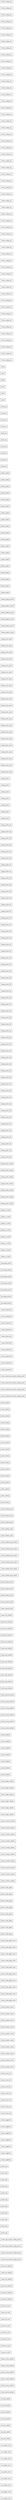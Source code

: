 <mxfile version="24.7.7">
  <diagram name="Page-1" id="PBBQV-rmceMgmNqRfQ_i">
    <mxGraphModel dx="1434" dy="723" grid="1" gridSize="10" guides="1" tooltips="1" connect="1" arrows="1" fold="1" page="1" pageScale="1" pageWidth="850" pageHeight="1100" math="0" shadow="0">
      <root>
        <mxCell id="0" />
        <mxCell id="1" parent="0" />
        <UserObject label="%table_name%" table_name="Product_catalog_Apr" column_name="entity_id" column_type="int" column_key="" is_nullable="YES" referenced_table="" referenced_column="" placeholders="1" id="L4Z5wPpXntJ20ZflUT2o-1">
          <mxCell style="whiteSpace=wrap;html=1;" vertex="1" parent="1">
            <mxGeometry x="20" y="20" width="140" height="30" as="geometry" />
          </mxCell>
        </UserObject>
        <UserObject label="%table_name%" table_name="Product_catalog_Apr" column_name="attribute_set_id" column_type="int" column_key="" is_nullable="YES" referenced_table="" referenced_column="" placeholders="1" id="L4Z5wPpXntJ20ZflUT2o-2">
          <mxCell style="whiteSpace=wrap;html=1;" vertex="1" parent="1">
            <mxGeometry x="20" y="90" width="140" height="30" as="geometry" />
          </mxCell>
        </UserObject>
        <UserObject label="%table_name%" table_name="Product_catalog_Apr" column_name="type_id" column_type="varchar(50)" column_key="" is_nullable="YES" referenced_table="" referenced_column="" placeholders="1" id="L4Z5wPpXntJ20ZflUT2o-3">
          <mxCell style="whiteSpace=wrap;html=1;" vertex="1" parent="1">
            <mxGeometry x="20" y="160" width="140" height="30" as="geometry" />
          </mxCell>
        </UserObject>
        <UserObject label="%table_name%" table_name="Product_catalog_Apr" column_name="average_rating" column_type="double" column_key="" is_nullable="YES" referenced_table="" referenced_column="" placeholders="1" id="L4Z5wPpXntJ20ZflUT2o-4">
          <mxCell style="whiteSpace=wrap;html=1;" vertex="1" parent="1">
            <mxGeometry x="20" y="230" width="140" height="30" as="geometry" />
          </mxCell>
        </UserObject>
        <UserObject label="%table_name%" table_name="Product_catalog_Apr" column_name="created_at" column_type="varchar(50)" column_key="" is_nullable="YES" referenced_table="" referenced_column="" placeholders="1" id="L4Z5wPpXntJ20ZflUT2o-5">
          <mxCell style="whiteSpace=wrap;html=1;" vertex="1" parent="1">
            <mxGeometry x="20" y="300" width="140" height="30" as="geometry" />
          </mxCell>
        </UserObject>
        <UserObject label="%table_name%" table_name="Product_catalog_Apr" column_name="demo_available" column_type="int" column_key="" is_nullable="YES" referenced_table="" referenced_column="" placeholders="1" id="L4Z5wPpXntJ20ZflUT2o-6">
          <mxCell style="whiteSpace=wrap;html=1;" vertex="1" parent="1">
            <mxGeometry x="20" y="370" width="140" height="30" as="geometry" />
          </mxCell>
        </UserObject>
        <UserObject label="%table_name%" table_name="Product_catalog_Apr" column_name="dentalkart_custom_fee" column_type="varchar(50)" column_key="" is_nullable="YES" referenced_table="" referenced_column="" placeholders="1" id="L4Z5wPpXntJ20ZflUT2o-7">
          <mxCell style="whiteSpace=wrap;html=1;" vertex="1" parent="1">
            <mxGeometry x="20" y="440" width="140" height="30" as="geometry" />
          </mxCell>
        </UserObject>
        <UserObject label="%table_name%" table_name="Product_catalog_Apr" column_name="description" column_type="text" column_key="" is_nullable="YES" referenced_table="" referenced_column="" placeholders="1" id="L4Z5wPpXntJ20ZflUT2o-8">
          <mxCell style="whiteSpace=wrap;html=1;" vertex="1" parent="1">
            <mxGeometry x="20" y="510" width="140" height="30" as="geometry" />
          </mxCell>
        </UserObject>
        <UserObject label="%table_name%" table_name="Product_catalog_Apr" column_name="expiry" column_type="varchar(256)" column_key="" is_nullable="YES" referenced_table="" referenced_column="" placeholders="1" id="L4Z5wPpXntJ20ZflUT2o-9">
          <mxCell style="whiteSpace=wrap;html=1;" vertex="1" parent="1">
            <mxGeometry x="20" y="580" width="140" height="30" as="geometry" />
          </mxCell>
        </UserObject>
        <UserObject label="%table_name%" table_name="Product_catalog_Apr" column_name="gift_message_available" column_type="int" column_key="" is_nullable="YES" referenced_table="" referenced_column="" placeholders="1" id="L4Z5wPpXntJ20ZflUT2o-10">
          <mxCell style="whiteSpace=wrap;html=1;" vertex="1" parent="1">
            <mxGeometry x="20" y="650" width="140" height="30" as="geometry" />
          </mxCell>
        </UserObject>
        <UserObject label="%table_name%" table_name="Product_catalog_Apr" column_name="has_options" column_type="int" column_key="" is_nullable="YES" referenced_table="" referenced_column="" placeholders="1" id="L4Z5wPpXntJ20ZflUT2o-11">
          <mxCell style="whiteSpace=wrap;html=1;" vertex="1" parent="1">
            <mxGeometry x="20" y="720" width="140" height="30" as="geometry" />
          </mxCell>
        </UserObject>
        <UserObject label="%table_name%" table_name="Product_catalog_Apr" column_name="image_label" column_type="varchar(256)" column_key="" is_nullable="YES" referenced_table="" referenced_column="" placeholders="1" id="L4Z5wPpXntJ20ZflUT2o-12">
          <mxCell style="whiteSpace=wrap;html=1;" vertex="1" parent="1">
            <mxGeometry x="20" y="790" width="140" height="30" as="geometry" />
          </mxCell>
        </UserObject>
        <UserObject label="%table_name%" table_name="Product_catalog_Apr" column_name="is_cod" column_type="int" column_key="" is_nullable="YES" referenced_table="" referenced_column="" placeholders="1" id="L4Z5wPpXntJ20ZflUT2o-13">
          <mxCell style="whiteSpace=wrap;html=1;" vertex="1" parent="1">
            <mxGeometry x="20" y="860" width="140" height="30" as="geometry" />
          </mxCell>
        </UserObject>
        <UserObject label="%table_name%" table_name="Product_catalog_Apr" column_name="links_exist" column_type="varchar(50)" column_key="" is_nullable="YES" referenced_table="" referenced_column="" placeholders="1" id="L4Z5wPpXntJ20ZflUT2o-14">
          <mxCell style="whiteSpace=wrap;html=1;" vertex="1" parent="1">
            <mxGeometry x="20" y="930" width="140" height="30" as="geometry" />
          </mxCell>
        </UserObject>
        <UserObject label="%table_name%" table_name="Product_catalog_Apr" column_name="links_purchased_separately" column_type="varchar(50)" column_key="" is_nullable="YES" referenced_table="" referenced_column="" placeholders="1" id="L4Z5wPpXntJ20ZflUT2o-15">
          <mxCell style="whiteSpace=wrap;html=1;" vertex="1" parent="1">
            <mxGeometry x="20" y="1000" width="140" height="30" as="geometry" />
          </mxCell>
        </UserObject>
        <UserObject label="%table_name%" table_name="Product_catalog_Apr" column_name="links_title" column_type="varchar(50)" column_key="" is_nullable="YES" referenced_table="" referenced_column="" placeholders="1" id="L4Z5wPpXntJ20ZflUT2o-16">
          <mxCell style="whiteSpace=wrap;html=1;" vertex="1" parent="1">
            <mxGeometry x="20" y="1070" width="140" height="30" as="geometry" />
          </mxCell>
        </UserObject>
        <UserObject label="%table_name%" table_name="Product_catalog_Apr" column_name="manufacturer" column_type="int" column_key="" is_nullable="YES" referenced_table="" referenced_column="" placeholders="1" id="L4Z5wPpXntJ20ZflUT2o-17">
          <mxCell style="whiteSpace=wrap;html=1;" vertex="1" parent="1">
            <mxGeometry x="20" y="1140" width="140" height="30" as="geometry" />
          </mxCell>
        </UserObject>
        <UserObject label="%table_name%" table_name="Product_catalog_Apr" column_name="manufacturer_value" column_type="varchar(50)" column_key="" is_nullable="YES" referenced_table="" referenced_column="" placeholders="1" id="L4Z5wPpXntJ20ZflUT2o-18">
          <mxCell style="whiteSpace=wrap;html=1;" vertex="1" parent="1">
            <mxGeometry x="20" y="1210" width="140" height="30" as="geometry" />
          </mxCell>
        </UserObject>
        <UserObject label="%table_name%" table_name="Product_catalog_Apr" column_name="mpmembership_duration_options" column_type="varchar(50)" column_key="" is_nullable="YES" referenced_table="" referenced_column="" placeholders="1" id="L4Z5wPpXntJ20ZflUT2o-19">
          <mxCell style="whiteSpace=wrap;html=1;" vertex="1" parent="1">
            <mxGeometry x="20" y="1280" width="140" height="30" as="geometry" />
          </mxCell>
        </UserObject>
        <UserObject label="%table_name%" table_name="Product_catalog_Apr" column_name="mpmembership_price_fixed" column_type="varchar(50)" column_key="" is_nullable="YES" referenced_table="" referenced_column="" placeholders="1" id="L4Z5wPpXntJ20ZflUT2o-20">
          <mxCell style="whiteSpace=wrap;html=1;" vertex="1" parent="1">
            <mxGeometry x="20" y="1350" width="140" height="30" as="geometry" />
          </mxCell>
        </UserObject>
        <UserObject label="%table_name%" table_name="Product_catalog_Apr" column_name="msrp" column_type="varchar(50)" column_key="" is_nullable="YES" referenced_table="" referenced_column="" placeholders="1" id="L4Z5wPpXntJ20ZflUT2o-21">
          <mxCell style="whiteSpace=wrap;html=1;" vertex="1" parent="1">
            <mxGeometry x="20" y="1420" width="140" height="30" as="geometry" />
          </mxCell>
        </UserObject>
        <UserObject label="%table_name%" table_name="Product_catalog_Apr" column_name="msrp_display_actual_price_type" column_type="int" column_key="" is_nullable="YES" referenced_table="" referenced_column="" placeholders="1" id="L4Z5wPpXntJ20ZflUT2o-22">
          <mxCell style="whiteSpace=wrap;html=1;" vertex="1" parent="1">
            <mxGeometry x="20" y="1490" width="140" height="30" as="geometry" />
          </mxCell>
        </UserObject>
        <UserObject label="%table_name%" table_name="Product_catalog_Apr" column_name="name" column_type="varchar(256)" column_key="" is_nullable="YES" referenced_table="" referenced_column="" placeholders="1" id="L4Z5wPpXntJ20ZflUT2o-23">
          <mxCell style="whiteSpace=wrap;html=1;" vertex="1" parent="1">
            <mxGeometry x="20" y="1560" width="140" height="30" as="geometry" />
          </mxCell>
        </UserObject>
        <UserObject label="%table_name%" table_name="Product_catalog_Apr" column_name="news_from_date" column_type="varchar(50)" column_key="" is_nullable="YES" referenced_table="" referenced_column="" placeholders="1" id="L4Z5wPpXntJ20ZflUT2o-24">
          <mxCell style="whiteSpace=wrap;html=1;" vertex="1" parent="1">
            <mxGeometry x="20" y="1630" width="140" height="30" as="geometry" />
          </mxCell>
        </UserObject>
        <UserObject label="%table_name%" table_name="Product_catalog_Apr" column_name="news_to_date" column_type="varchar(50)" column_key="" is_nullable="YES" referenced_table="" referenced_column="" placeholders="1" id="L4Z5wPpXntJ20ZflUT2o-25">
          <mxCell style="whiteSpace=wrap;html=1;" vertex="1" parent="1">
            <mxGeometry x="20" y="1700" width="140" height="30" as="geometry" />
          </mxCell>
        </UserObject>
        <UserObject label="%table_name%" table_name="Product_catalog_Apr" column_name="pd_expiry_date" column_type="varchar(50)" column_key="" is_nullable="YES" referenced_table="" referenced_column="" placeholders="1" id="L4Z5wPpXntJ20ZflUT2o-26">
          <mxCell style="whiteSpace=wrap;html=1;" vertex="1" parent="1">
            <mxGeometry x="20" y="1770" width="140" height="30" as="geometry" />
          </mxCell>
        </UserObject>
        <UserObject label="%table_name%" table_name="Product_catalog_Apr" column_name="price" column_type="double" column_key="" is_nullable="YES" referenced_table="" referenced_column="" placeholders="1" id="L4Z5wPpXntJ20ZflUT2o-27">
          <mxCell style="whiteSpace=wrap;html=1;" vertex="1" parent="1">
            <mxGeometry x="20" y="1840" width="140" height="30" as="geometry" />
          </mxCell>
        </UserObject>
        <UserObject label="%table_name%" table_name="Product_catalog_Apr" column_name="price_type" column_type="varchar(50)" column_key="" is_nullable="YES" referenced_table="" referenced_column="" placeholders="1" id="L4Z5wPpXntJ20ZflUT2o-28">
          <mxCell style="whiteSpace=wrap;html=1;" vertex="1" parent="1">
            <mxGeometry x="20" y="1910" width="140" height="30" as="geometry" />
          </mxCell>
        </UserObject>
        <UserObject label="%table_name%" table_name="Product_catalog_Apr" column_name="price_view" column_type="varchar(50)" column_key="" is_nullable="YES" referenced_table="" referenced_column="" placeholders="1" id="L4Z5wPpXntJ20ZflUT2o-29">
          <mxCell style="whiteSpace=wrap;html=1;" vertex="1" parent="1">
            <mxGeometry x="20" y="1980" width="140" height="30" as="geometry" />
          </mxCell>
        </UserObject>
        <UserObject label="%table_name%" table_name="Product_catalog_Apr" column_name="rating_count" column_type="int" column_key="" is_nullable="YES" referenced_table="" referenced_column="" placeholders="1" id="L4Z5wPpXntJ20ZflUT2o-30">
          <mxCell style="whiteSpace=wrap;html=1;" vertex="1" parent="1">
            <mxGeometry x="20" y="2050" width="140" height="30" as="geometry" />
          </mxCell>
        </UserObject>
        <UserObject label="%table_name%" table_name="Product_catalog_Apr" column_name="required_options" column_type="int" column_key="" is_nullable="YES" referenced_table="" referenced_column="" placeholders="1" id="L4Z5wPpXntJ20ZflUT2o-31">
          <mxCell style="whiteSpace=wrap;html=1;" vertex="1" parent="1">
            <mxGeometry x="20" y="2120" width="140" height="30" as="geometry" />
          </mxCell>
        </UserObject>
        <UserObject label="%table_name%" table_name="Product_catalog_Apr" column_name="return_period" column_type="int" column_key="" is_nullable="YES" referenced_table="" referenced_column="" placeholders="1" id="L4Z5wPpXntJ20ZflUT2o-32">
          <mxCell style="whiteSpace=wrap;html=1;" vertex="1" parent="1">
            <mxGeometry x="20" y="2190" width="140" height="30" as="geometry" />
          </mxCell>
        </UserObject>
        <UserObject label="%table_name%" table_name="Product_catalog_Apr" column_name="reward_point_product" column_type="int" column_key="" is_nullable="YES" referenced_table="" referenced_column="" placeholders="1" id="L4Z5wPpXntJ20ZflUT2o-33">
          <mxCell style="whiteSpace=wrap;html=1;" vertex="1" parent="1">
            <mxGeometry x="20" y="2260" width="140" height="30" as="geometry" />
          </mxCell>
        </UserObject>
        <UserObject label="%table_name%" table_name="Product_catalog_Apr" column_name="short_description" column_type="text" column_key="" is_nullable="YES" referenced_table="" referenced_column="" placeholders="1" id="L4Z5wPpXntJ20ZflUT2o-34">
          <mxCell style="whiteSpace=wrap;html=1;" vertex="1" parent="1">
            <mxGeometry x="20" y="2330" width="140" height="30" as="geometry" />
          </mxCell>
        </UserObject>
        <UserObject label="%table_name%" table_name="Product_catalog_Apr" column_name="sku" column_type="varchar(256)" column_key="" is_nullable="YES" referenced_table="" referenced_column="" placeholders="1" id="L4Z5wPpXntJ20ZflUT2o-35">
          <mxCell style="whiteSpace=wrap;html=1;" vertex="1" parent="1">
            <mxGeometry x="20" y="2400" width="140" height="30" as="geometry" />
          </mxCell>
        </UserObject>
        <UserObject label="%table_name%" table_name="Product_catalog_Apr" column_name="sku_type" column_type="varchar(50)" column_key="" is_nullable="YES" referenced_table="" referenced_column="" placeholders="1" id="L4Z5wPpXntJ20ZflUT2o-36">
          <mxCell style="whiteSpace=wrap;html=1;" vertex="1" parent="1">
            <mxGeometry x="20" y="2470" width="140" height="30" as="geometry" />
          </mxCell>
        </UserObject>
        <UserObject label="%table_name%" table_name="Product_catalog_Apr" column_name="small_image" column_type="varchar(256)" column_key="" is_nullable="YES" referenced_table="" referenced_column="" placeholders="1" id="L4Z5wPpXntJ20ZflUT2o-37">
          <mxCell style="whiteSpace=wrap;html=1;" vertex="1" parent="1">
            <mxGeometry x="20" y="2540" width="140" height="30" as="geometry" />
          </mxCell>
        </UserObject>
        <UserObject label="%table_name%" table_name="Product_catalog_Apr" column_name="small_image_label" column_type="varchar(256)" column_key="" is_nullable="YES" referenced_table="" referenced_column="" placeholders="1" id="L4Z5wPpXntJ20ZflUT2o-38">
          <mxCell style="whiteSpace=wrap;html=1;" vertex="1" parent="1">
            <mxGeometry x="20" y="2610" width="140" height="30" as="geometry" />
          </mxCell>
        </UserObject>
        <UserObject label="%table_name%" table_name="Product_catalog_Apr" column_name="special_from_date" column_type="varchar(50)" column_key="" is_nullable="YES" referenced_table="" referenced_column="" placeholders="1" id="L4Z5wPpXntJ20ZflUT2o-39">
          <mxCell style="whiteSpace=wrap;html=1;" vertex="1" parent="1">
            <mxGeometry x="20" y="2680" width="140" height="30" as="geometry" />
          </mxCell>
        </UserObject>
        <UserObject label="%table_name%" table_name="Product_catalog_Apr" column_name="special_price" column_type="double" column_key="" is_nullable="YES" referenced_table="" referenced_column="" placeholders="1" id="L4Z5wPpXntJ20ZflUT2o-40">
          <mxCell style="whiteSpace=wrap;html=1;" vertex="1" parent="1">
            <mxGeometry x="20" y="2750" width="140" height="30" as="geometry" />
          </mxCell>
        </UserObject>
        <UserObject label="%table_name%" table_name="Product_catalog_Apr" column_name="special_to_date" column_type="varchar(50)" column_key="" is_nullable="YES" referenced_table="" referenced_column="" placeholders="1" id="L4Z5wPpXntJ20ZflUT2o-41">
          <mxCell style="whiteSpace=wrap;html=1;" vertex="1" parent="1">
            <mxGeometry x="20" y="2820" width="140" height="30" as="geometry" />
          </mxCell>
        </UserObject>
        <UserObject label="%table_name%" table_name="Product_catalog_Apr" column_name="swatch_image" column_type="varchar(256)" column_key="" is_nullable="YES" referenced_table="" referenced_column="" placeholders="1" id="L4Z5wPpXntJ20ZflUT2o-42">
          <mxCell style="whiteSpace=wrap;html=1;" vertex="1" parent="1">
            <mxGeometry x="20" y="2890" width="140" height="30" as="geometry" />
          </mxCell>
        </UserObject>
        <UserObject label="%table_name%" table_name="Product_catalog_Apr" column_name="tax_class_id" column_type="int" column_key="" is_nullable="YES" referenced_table="" referenced_column="" placeholders="1" id="L4Z5wPpXntJ20ZflUT2o-43">
          <mxCell style="whiteSpace=wrap;html=1;" vertex="1" parent="1">
            <mxGeometry x="20" y="2960" width="140" height="30" as="geometry" />
          </mxCell>
        </UserObject>
        <UserObject label="%table_name%" table_name="Product_catalog_Apr" column_name="thumbnail" column_type="varchar(256)" column_key="" is_nullable="YES" referenced_table="" referenced_column="" placeholders="1" id="L4Z5wPpXntJ20ZflUT2o-44">
          <mxCell style="whiteSpace=wrap;html=1;" vertex="1" parent="1">
            <mxGeometry x="20" y="3030" width="140" height="30" as="geometry" />
          </mxCell>
        </UserObject>
        <UserObject label="%table_name%" table_name="Product_catalog_Apr" column_name="thumbnail_label" column_type="varchar(256)" column_key="" is_nullable="YES" referenced_table="" referenced_column="" placeholders="1" id="L4Z5wPpXntJ20ZflUT2o-45">
          <mxCell style="whiteSpace=wrap;html=1;" vertex="1" parent="1">
            <mxGeometry x="20" y="3100" width="140" height="30" as="geometry" />
          </mxCell>
        </UserObject>
        <UserObject label="%table_name%" table_name="Product_catalog_Apr" column_name="ts_dimensions_height" column_type="varchar(50)" column_key="" is_nullable="YES" referenced_table="" referenced_column="" placeholders="1" id="L4Z5wPpXntJ20ZflUT2o-46">
          <mxCell style="whiteSpace=wrap;html=1;" vertex="1" parent="1">
            <mxGeometry x="20" y="3170" width="140" height="30" as="geometry" />
          </mxCell>
        </UserObject>
        <UserObject label="%table_name%" table_name="Product_catalog_Apr" column_name="ts_dimensions_length" column_type="varchar(50)" column_key="" is_nullable="YES" referenced_table="" referenced_column="" placeholders="1" id="L4Z5wPpXntJ20ZflUT2o-47">
          <mxCell style="whiteSpace=wrap;html=1;" vertex="1" parent="1">
            <mxGeometry x="20" y="3240" width="140" height="30" as="geometry" />
          </mxCell>
        </UserObject>
        <UserObject label="%table_name%" table_name="Product_catalog_Apr" column_name="ts_dimensions_width" column_type="varchar(50)" column_key="" is_nullable="YES" referenced_table="" referenced_column="" placeholders="1" id="L4Z5wPpXntJ20ZflUT2o-48">
          <mxCell style="whiteSpace=wrap;html=1;" vertex="1" parent="1">
            <mxGeometry x="20" y="3310" width="140" height="30" as="geometry" />
          </mxCell>
        </UserObject>
        <UserObject label="%table_name%" table_name="Product_catalog_Apr" column_name="updated_at" column_type="varchar(50)" column_key="" is_nullable="YES" referenced_table="" referenced_column="" placeholders="1" id="L4Z5wPpXntJ20ZflUT2o-49">
          <mxCell style="whiteSpace=wrap;html=1;" vertex="1" parent="1">
            <mxGeometry x="20" y="3380" width="140" height="30" as="geometry" />
          </mxCell>
        </UserObject>
        <UserObject label="%table_name%" table_name="Product_catalog_Apr" column_name="url_key" column_type="varchar(256)" column_key="" is_nullable="YES" referenced_table="" referenced_column="" placeholders="1" id="L4Z5wPpXntJ20ZflUT2o-50">
          <mxCell style="whiteSpace=wrap;html=1;" vertex="1" parent="1">
            <mxGeometry x="20" y="3450" width="140" height="30" as="geometry" />
          </mxCell>
        </UserObject>
        <UserObject label="%table_name%" table_name="Product_catalog_Apr" column_name="url_path" column_type="varchar(256)" column_key="" is_nullable="YES" referenced_table="" referenced_column="" placeholders="1" id="L4Z5wPpXntJ20ZflUT2o-51">
          <mxCell style="whiteSpace=wrap;html=1;" vertex="1" parent="1">
            <mxGeometry x="20" y="3520" width="140" height="30" as="geometry" />
          </mxCell>
        </UserObject>
        <UserObject label="%table_name%" table_name="Product_catalog_Apr" column_name="visibility" column_type="int" column_key="" is_nullable="YES" referenced_table="" referenced_column="" placeholders="1" id="L4Z5wPpXntJ20ZflUT2o-52">
          <mxCell style="whiteSpace=wrap;html=1;" vertex="1" parent="1">
            <mxGeometry x="20" y="3590" width="140" height="30" as="geometry" />
          </mxCell>
        </UserObject>
        <UserObject label="%table_name%" table_name="Product_catalog_Apr" column_name="warranty" column_type="text" column_key="" is_nullable="YES" referenced_table="" referenced_column="" placeholders="1" id="L4Z5wPpXntJ20ZflUT2o-53">
          <mxCell style="whiteSpace=wrap;html=1;" vertex="1" parent="1">
            <mxGeometry x="20" y="3660" width="140" height="30" as="geometry" />
          </mxCell>
        </UserObject>
        <UserObject label="%table_name%" table_name="Product_catalog_Apr" column_name="weight" column_type="double" column_key="" is_nullable="YES" referenced_table="" referenced_column="" placeholders="1" id="L4Z5wPpXntJ20ZflUT2o-54">
          <mxCell style="whiteSpace=wrap;html=1;" vertex="1" parent="1">
            <mxGeometry x="20" y="3730" width="140" height="30" as="geometry" />
          </mxCell>
        </UserObject>
        <UserObject label="%table_name%" table_name="Product_catalog_Apr" column_name="weight_type" column_type="varchar(50)" column_key="" is_nullable="YES" referenced_table="" referenced_column="" placeholders="1" id="L4Z5wPpXntJ20ZflUT2o-55">
          <mxCell style="whiteSpace=wrap;html=1;" vertex="1" parent="1">
            <mxGeometry x="20" y="3800" width="140" height="30" as="geometry" />
          </mxCell>
        </UserObject>
        <UserObject label="%table_name%" table_name="activity" column_name="id" column_type="int" column_key="PRI" is_nullable="NO" referenced_table="" referenced_column="" placeholders="1" id="L4Z5wPpXntJ20ZflUT2o-56">
          <mxCell style="whiteSpace=wrap;html=1;" vertex="1" parent="1">
            <mxGeometry x="20" y="3870" width="60" height="30" as="geometry" />
          </mxCell>
        </UserObject>
        <UserObject label="%table_name%" table_name="activity" column_name="user" column_type="varchar(255)" column_key="" is_nullable="NO" referenced_table="" referenced_column="" placeholders="1" id="L4Z5wPpXntJ20ZflUT2o-57">
          <mxCell style="whiteSpace=wrap;html=1;" vertex="1" parent="1">
            <mxGeometry x="20" y="3940" width="60" height="30" as="geometry" />
          </mxCell>
        </UserObject>
        <UserObject label="%table_name%" table_name="activity" column_name="activity_type" column_type="varchar(255)" column_key="" is_nullable="NO" referenced_table="" referenced_column="" placeholders="1" id="L4Z5wPpXntJ20ZflUT2o-58">
          <mxCell style="whiteSpace=wrap;html=1;" vertex="1" parent="1">
            <mxGeometry x="20" y="4010" width="60" height="30" as="geometry" />
          </mxCell>
        </UserObject>
        <UserObject label="%table_name%" table_name="activity" column_name="user_meta_info" column_type="text" column_key="" is_nullable="YES" referenced_table="" referenced_column="" placeholders="1" id="L4Z5wPpXntJ20ZflUT2o-59">
          <mxCell style="whiteSpace=wrap;html=1;" vertex="1" parent="1">
            <mxGeometry x="20" y="4080" width="60" height="30" as="geometry" />
          </mxCell>
        </UserObject>
        <UserObject label="%table_name%" table_name="activity" column_name="created_at" column_type="datetime(6)" column_key="" is_nullable="NO" referenced_table="" referenced_column="" placeholders="1" id="L4Z5wPpXntJ20ZflUT2o-60">
          <mxCell style="whiteSpace=wrap;html=1;" vertex="1" parent="1">
            <mxGeometry x="20" y="4150" width="60" height="30" as="geometry" />
          </mxCell>
        </UserObject>
        <UserObject label="%table_name%" table_name="activity" column_name="entity" column_type="enum(&#39;product&#39;,&#39;category&#39;)" column_key="" is_nullable="NO" referenced_table="" referenced_column="" placeholders="1" id="L4Z5wPpXntJ20ZflUT2o-61">
          <mxCell style="whiteSpace=wrap;html=1;" vertex="1" parent="1">
            <mxGeometry x="20" y="4220" width="60" height="30" as="geometry" />
          </mxCell>
        </UserObject>
        <UserObject label="%table_name%" table_name="activity_log" column_name="id" column_type="int" column_key="PRI" is_nullable="NO" referenced_table="" referenced_column="" placeholders="1" id="L4Z5wPpXntJ20ZflUT2o-62">
          <mxCell style="whiteSpace=wrap;html=1;" vertex="1" parent="1">
            <mxGeometry x="20" y="4290" width="80" height="30" as="geometry" />
          </mxCell>
        </UserObject>
        <UserObject label="%table_name%" table_name="activity_log" column_name="entity_id" column_type="int" column_key="" is_nullable="NO" referenced_table="" referenced_column="" placeholders="1" id="L4Z5wPpXntJ20ZflUT2o-63">
          <mxCell style="whiteSpace=wrap;html=1;" vertex="1" parent="1">
            <mxGeometry x="20" y="4360" width="80" height="30" as="geometry" />
          </mxCell>
        </UserObject>
        <UserObject label="%table_name%" table_name="activity_log" column_name="old_value" column_type="text" column_key="" is_nullable="YES" referenced_table="" referenced_column="" placeholders="1" id="L4Z5wPpXntJ20ZflUT2o-64">
          <mxCell style="whiteSpace=wrap;html=1;" vertex="1" parent="1">
            <mxGeometry x="20" y="4430" width="80" height="30" as="geometry" />
          </mxCell>
        </UserObject>
        <UserObject label="%table_name%" table_name="activity_log" column_name="new_value" column_type="text" column_key="" is_nullable="YES" referenced_table="" referenced_column="" placeholders="1" id="L4Z5wPpXntJ20ZflUT2o-65">
          <mxCell style="whiteSpace=wrap;html=1;" vertex="1" parent="1">
            <mxGeometry x="20" y="4500" width="80" height="30" as="geometry" />
          </mxCell>
        </UserObject>
        <UserObject label="%table_name%" table_name="activity_log" column_name="revert" column_type="tinyint" column_key="" is_nullable="YES" referenced_table="" referenced_column="" placeholders="1" id="L4Z5wPpXntJ20ZflUT2o-66">
          <mxCell style="whiteSpace=wrap;html=1;" vertex="1" parent="1">
            <mxGeometry x="20" y="4570" width="80" height="30" as="geometry" />
          </mxCell>
        </UserObject>
        <UserObject label="%table_name%" table_name="activity_log" column_name="revert_log_id" column_type="int" column_key="" is_nullable="YES" referenced_table="" referenced_column="" placeholders="1" id="L4Z5wPpXntJ20ZflUT2o-67">
          <mxCell style="whiteSpace=wrap;html=1;" vertex="1" parent="1">
            <mxGeometry x="20" y="4640" width="80" height="30" as="geometry" />
          </mxCell>
        </UserObject>
        <UserObject label="%table_name%" table_name="activity_log" column_name="created_at" column_type="datetime(6)" column_key="" is_nullable="NO" referenced_table="" referenced_column="" placeholders="1" id="L4Z5wPpXntJ20ZflUT2o-68">
          <mxCell style="whiteSpace=wrap;html=1;" vertex="1" parent="1">
            <mxGeometry x="20" y="4710" width="80" height="30" as="geometry" />
          </mxCell>
        </UserObject>
        <UserObject label="%table_name%" table_name="activity_log" column_name="updated_at" column_type="datetime(6)" column_key="" is_nullable="NO" referenced_table="" referenced_column="" placeholders="1" id="L4Z5wPpXntJ20ZflUT2o-69">
          <mxCell style="whiteSpace=wrap;html=1;" vertex="1" parent="1">
            <mxGeometry x="20" y="4780" width="80" height="30" as="geometry" />
          </mxCell>
        </UserObject>
        <UserObject label="%table_name%" table_name="activity_log" column_name="activity_id" column_type="int" column_key="MUL" is_nullable="YES" referenced_table="" referenced_column="" placeholders="1" id="L4Z5wPpXntJ20ZflUT2o-70">
          <mxCell style="whiteSpace=wrap;html=1;" vertex="1" parent="1">
            <mxGeometry x="20" y="4850" width="80" height="30" as="geometry" />
          </mxCell>
        </UserObject>
        <UserObject label="%table_name%" table_name="activity_log" column_name="activity_id" column_type="int" column_key="MUL" is_nullable="YES" referenced_table="activity" referenced_column="id" placeholders="1" id="L4Z5wPpXntJ20ZflUT2o-71">
          <mxCell style="whiteSpace=wrap;html=1;" vertex="1" parent="1">
            <mxGeometry x="20" y="4920" width="80" height="30" as="geometry" />
          </mxCell>
        </UserObject>
        <UserObject label="%table_name%" table_name="catalog_category" column_name="id" column_type="int" column_key="PRI" is_nullable="NO" referenced_table="" referenced_column="" placeholders="1" id="L4Z5wPpXntJ20ZflUT2o-72">
          <mxCell style="whiteSpace=wrap;html=1;" vertex="1" parent="1">
            <mxGeometry x="20" y="4990" width="110" height="30" as="geometry" />
          </mxCell>
        </UserObject>
        <UserObject label="%table_name%" table_name="catalog_category" column_name="name" column_type="varchar(255)" column_key="" is_nullable="NO" referenced_table="" referenced_column="" placeholders="1" id="L4Z5wPpXntJ20ZflUT2o-73">
          <mxCell style="whiteSpace=wrap;html=1;" vertex="1" parent="1">
            <mxGeometry x="20" y="5060" width="110" height="30" as="geometry" />
          </mxCell>
        </UserObject>
        <UserObject label="%table_name%" table_name="catalog_category" column_name="status" column_type="tinyint" column_key="" is_nullable="NO" referenced_table="" referenced_column="" placeholders="1" id="L4Z5wPpXntJ20ZflUT2o-74">
          <mxCell style="whiteSpace=wrap;html=1;" vertex="1" parent="1">
            <mxGeometry x="20" y="5130" width="110" height="30" as="geometry" />
          </mxCell>
        </UserObject>
        <UserObject label="%table_name%" table_name="catalog_category" column_name="meta_title" column_type="varchar(255)" column_key="" is_nullable="YES" referenced_table="" referenced_column="" placeholders="1" id="L4Z5wPpXntJ20ZflUT2o-75">
          <mxCell style="whiteSpace=wrap;html=1;" vertex="1" parent="1">
            <mxGeometry x="20" y="5200" width="110" height="30" as="geometry" />
          </mxCell>
        </UserObject>
        <UserObject label="%table_name%" table_name="catalog_category" column_name="meta_description" column_type="varchar(255)" column_key="" is_nullable="YES" referenced_table="" referenced_column="" placeholders="1" id="L4Z5wPpXntJ20ZflUT2o-76">
          <mxCell style="whiteSpace=wrap;html=1;" vertex="1" parent="1">
            <mxGeometry x="20" y="5270" width="110" height="30" as="geometry" />
          </mxCell>
        </UserObject>
        <UserObject label="%table_name%" table_name="catalog_category" column_name="banner_web" column_type="varchar(255)" column_key="" is_nullable="YES" referenced_table="" referenced_column="" placeholders="1" id="L4Z5wPpXntJ20ZflUT2o-77">
          <mxCell style="whiteSpace=wrap;html=1;" vertex="1" parent="1">
            <mxGeometry x="20" y="5340" width="110" height="30" as="geometry" />
          </mxCell>
        </UserObject>
        <UserObject label="%table_name%" table_name="catalog_category" column_name="banner_app" column_type="varchar(255)" column_key="" is_nullable="YES" referenced_table="" referenced_column="" placeholders="1" id="L4Z5wPpXntJ20ZflUT2o-78">
          <mxCell style="whiteSpace=wrap;html=1;" vertex="1" parent="1">
            <mxGeometry x="20" y="5410" width="110" height="30" as="geometry" />
          </mxCell>
        </UserObject>
        <UserObject label="%table_name%" table_name="catalog_category" column_name="description" column_type="varchar(255)" column_key="" is_nullable="YES" referenced_table="" referenced_column="" placeholders="1" id="L4Z5wPpXntJ20ZflUT2o-79">
          <mxCell style="whiteSpace=wrap;html=1;" vertex="1" parent="1">
            <mxGeometry x="20" y="5480" width="110" height="30" as="geometry" />
          </mxCell>
        </UserObject>
        <UserObject label="%table_name%" table_name="catalog_category" column_name="url_key" column_type="varchar(255)" column_key="" is_nullable="NO" referenced_table="" referenced_column="" placeholders="1" id="L4Z5wPpXntJ20ZflUT2o-80">
          <mxCell style="whiteSpace=wrap;html=1;" vertex="1" parent="1">
            <mxGeometry x="20" y="5550" width="110" height="30" as="geometry" />
          </mxCell>
        </UserObject>
        <UserObject label="%table_name%" table_name="catalog_category" column_name="meta_keyword" column_type="varchar(255)" column_key="" is_nullable="YES" referenced_table="" referenced_column="" placeholders="1" id="L4Z5wPpXntJ20ZflUT2o-81">
          <mxCell style="whiteSpace=wrap;html=1;" vertex="1" parent="1">
            <mxGeometry x="20" y="5620" width="110" height="30" as="geometry" />
          </mxCell>
        </UserObject>
        <UserObject label="%table_name%" table_name="catalog_category" column_name="image" column_type="varchar(255)" column_key="" is_nullable="YES" referenced_table="" referenced_column="" placeholders="1" id="L4Z5wPpXntJ20ZflUT2o-82">
          <mxCell style="whiteSpace=wrap;html=1;" vertex="1" parent="1">
            <mxGeometry x="20" y="5690" width="110" height="30" as="geometry" />
          </mxCell>
        </UserObject>
        <UserObject label="%table_name%" table_name="catalog_category" column_name="path" column_type="varchar(255)" column_key="" is_nullable="YES" referenced_table="" referenced_column="" placeholders="1" id="L4Z5wPpXntJ20ZflUT2o-83">
          <mxCell style="whiteSpace=wrap;html=1;" vertex="1" parent="1">
            <mxGeometry x="20" y="5760" width="110" height="30" as="geometry" />
          </mxCell>
        </UserObject>
        <UserObject label="%table_name%" table_name="catalog_category" column_name="parent_id" column_type="int" column_key="" is_nullable="NO" referenced_table="" referenced_column="" placeholders="1" id="L4Z5wPpXntJ20ZflUT2o-84">
          <mxCell style="whiteSpace=wrap;html=1;" vertex="1" parent="1">
            <mxGeometry x="20" y="5830" width="110" height="30" as="geometry" />
          </mxCell>
        </UserObject>
        <UserObject label="%table_name%" table_name="catalog_category" column_name="web_link" column_type="varchar(255)" column_key="" is_nullable="YES" referenced_table="" referenced_column="" placeholders="1" id="L4Z5wPpXntJ20ZflUT2o-85">
          <mxCell style="whiteSpace=wrap;html=1;" vertex="1" parent="1">
            <mxGeometry x="20" y="5900" width="110" height="30" as="geometry" />
          </mxCell>
        </UserObject>
        <UserObject label="%table_name%" table_name="catalog_category" column_name="banner_title" column_type="varchar(255)" column_key="" is_nullable="YES" referenced_table="" referenced_column="" placeholders="1" id="L4Z5wPpXntJ20ZflUT2o-86">
          <mxCell style="whiteSpace=wrap;html=1;" vertex="1" parent="1">
            <mxGeometry x="20" y="5970" width="110" height="30" as="geometry" />
          </mxCell>
        </UserObject>
        <UserObject label="%table_name%" table_name="catalog_category" column_name="created_at" column_type="datetime(6)" column_key="" is_nullable="NO" referenced_table="" referenced_column="" placeholders="1" id="L4Z5wPpXntJ20ZflUT2o-87">
          <mxCell style="whiteSpace=wrap;html=1;" vertex="1" parent="1">
            <mxGeometry x="20" y="6040" width="110" height="30" as="geometry" />
          </mxCell>
        </UserObject>
        <UserObject label="%table_name%" table_name="catalog_category" column_name="updated_at" column_type="datetime(6)" column_key="" is_nullable="NO" referenced_table="" referenced_column="" placeholders="1" id="L4Z5wPpXntJ20ZflUT2o-88">
          <mxCell style="whiteSpace=wrap;html=1;" vertex="1" parent="1">
            <mxGeometry x="20" y="6110" width="110" height="30" as="geometry" />
          </mxCell>
        </UserObject>
        <UserObject label="%table_name%" table_name="catalog_category" column_name="position" column_type="int" column_key="" is_nullable="NO" referenced_table="" referenced_column="" placeholders="1" id="L4Z5wPpXntJ20ZflUT2o-89">
          <mxCell style="whiteSpace=wrap;html=1;" vertex="1" parent="1">
            <mxGeometry x="20" y="6180" width="110" height="30" as="geometry" />
          </mxCell>
        </UserObject>
        <UserObject label="%table_name%" table_name="catalog_category" column_name="include_in_menu" column_type="tinyint" column_key="" is_nullable="NO" referenced_table="" referenced_column="" placeholders="1" id="L4Z5wPpXntJ20ZflUT2o-90">
          <mxCell style="whiteSpace=wrap;html=1;" vertex="1" parent="1">
            <mxGeometry x="20" y="6250" width="110" height="30" as="geometry" />
          </mxCell>
        </UserObject>
        <UserObject label="%table_name%" table_name="catalog_category_product" column_name="id" column_type="int" column_key="PRI" is_nullable="NO" referenced_table="" referenced_column="" placeholders="1" id="L4Z5wPpXntJ20ZflUT2o-91">
          <mxCell style="whiteSpace=wrap;html=1;" vertex="1" parent="1">
            <mxGeometry x="20" y="6320" width="160" height="30" as="geometry" />
          </mxCell>
        </UserObject>
        <UserObject label="%table_name%" table_name="catalog_category_product" column_name="position" column_type="int" column_key="" is_nullable="YES" referenced_table="" referenced_column="" placeholders="1" id="L4Z5wPpXntJ20ZflUT2o-92">
          <mxCell style="whiteSpace=wrap;html=1;" vertex="1" parent="1">
            <mxGeometry x="20" y="6390" width="160" height="30" as="geometry" />
          </mxCell>
        </UserObject>
        <UserObject label="%table_name%" table_name="catalog_category_product" column_name="created_at" column_type="datetime(6)" column_key="" is_nullable="NO" referenced_table="" referenced_column="" placeholders="1" id="L4Z5wPpXntJ20ZflUT2o-93">
          <mxCell style="whiteSpace=wrap;html=1;" vertex="1" parent="1">
            <mxGeometry x="20" y="6460" width="160" height="30" as="geometry" />
          </mxCell>
        </UserObject>
        <UserObject label="%table_name%" table_name="catalog_category_product" column_name="updated_at" column_type="datetime(6)" column_key="" is_nullable="NO" referenced_table="" referenced_column="" placeholders="1" id="L4Z5wPpXntJ20ZflUT2o-94">
          <mxCell style="whiteSpace=wrap;html=1;" vertex="1" parent="1">
            <mxGeometry x="20" y="6530" width="160" height="30" as="geometry" />
          </mxCell>
        </UserObject>
        <UserObject label="%table_name%" table_name="catalog_category_product" column_name="category_id" column_type="int" column_key="MUL" is_nullable="YES" referenced_table="catalog_category" referenced_column="id" placeholders="1" id="L4Z5wPpXntJ20ZflUT2o-95">
          <mxCell style="whiteSpace=wrap;html=1;" vertex="1" parent="1">
            <mxGeometry x="20" y="6600" width="160" height="30" as="geometry" />
          </mxCell>
        </UserObject>
        <UserObject label="%table_name%" table_name="catalog_category_product" column_name="product_id" column_type="int" column_key="MUL" is_nullable="YES" referenced_table="catalog_product" referenced_column="id" placeholders="1" id="L4Z5wPpXntJ20ZflUT2o-96">
          <mxCell style="whiteSpace=wrap;html=1;" vertex="1" parent="1">
            <mxGeometry x="20" y="6670" width="160" height="30" as="geometry" />
          </mxCell>
        </UserObject>
        <UserObject label="%table_name%" table_name="catalog_event_outbox" column_name="id" column_type="int" column_key="PRI" is_nullable="NO" referenced_table="" referenced_column="" placeholders="1" id="L4Z5wPpXntJ20ZflUT2o-97">
          <mxCell style="whiteSpace=wrap;html=1;" vertex="1" parent="1">
            <mxGeometry x="20" y="6740" width="140" height="30" as="geometry" />
          </mxCell>
        </UserObject>
        <UserObject label="%table_name%" table_name="catalog_event_outbox" column_name="entity_id" column_type="int" column_key="" is_nullable="NO" referenced_table="" referenced_column="" placeholders="1" id="L4Z5wPpXntJ20ZflUT2o-98">
          <mxCell style="whiteSpace=wrap;html=1;" vertex="1" parent="1">
            <mxGeometry x="20" y="6810" width="140" height="30" as="geometry" />
          </mxCell>
        </UserObject>
        <UserObject label="%table_name%" table_name="catalog_event_outbox" column_name="entity_type" column_type="varchar(255)" column_key="" is_nullable="YES" referenced_table="" referenced_column="" placeholders="1" id="L4Z5wPpXntJ20ZflUT2o-99">
          <mxCell style="whiteSpace=wrap;html=1;" vertex="1" parent="1">
            <mxGeometry x="20" y="6880" width="140" height="30" as="geometry" />
          </mxCell>
        </UserObject>
        <UserObject label="%table_name%" table_name="catalog_event_outbox" column_name="is_published" column_type="tinyint" column_key="" is_nullable="NO" referenced_table="" referenced_column="" placeholders="1" id="L4Z5wPpXntJ20ZflUT2o-100">
          <mxCell style="whiteSpace=wrap;html=1;" vertex="1" parent="1">
            <mxGeometry x="20" y="6950" width="140" height="30" as="geometry" />
          </mxCell>
        </UserObject>
        <UserObject label="%table_name%" table_name="catalog_event_outbox" column_name="process_count" column_type="int" column_key="" is_nullable="NO" referenced_table="" referenced_column="" placeholders="1" id="L4Z5wPpXntJ20ZflUT2o-101">
          <mxCell style="whiteSpace=wrap;html=1;" vertex="1" parent="1">
            <mxGeometry x="20" y="7020" width="140" height="30" as="geometry" />
          </mxCell>
        </UserObject>
        <UserObject label="%table_name%" table_name="catalog_event_outbox" column_name="received_by_es" column_type="tinyint" column_key="" is_nullable="NO" referenced_table="" referenced_column="" placeholders="1" id="L4Z5wPpXntJ20ZflUT2o-102">
          <mxCell style="whiteSpace=wrap;html=1;" vertex="1" parent="1">
            <mxGeometry x="20" y="7090" width="140" height="30" as="geometry" />
          </mxCell>
        </UserObject>
        <UserObject label="%table_name%" table_name="catalog_event_outbox" column_name="created_at" column_type="datetime(6)" column_key="" is_nullable="NO" referenced_table="" referenced_column="" placeholders="1" id="L4Z5wPpXntJ20ZflUT2o-103">
          <mxCell style="whiteSpace=wrap;html=1;" vertex="1" parent="1">
            <mxGeometry x="20" y="7160" width="140" height="30" as="geometry" />
          </mxCell>
        </UserObject>
        <UserObject label="%table_name%" table_name="catalog_event_outbox" column_name="updated_at" column_type="datetime(6)" column_key="" is_nullable="NO" referenced_table="" referenced_column="" placeholders="1" id="L4Z5wPpXntJ20ZflUT2o-104">
          <mxCell style="whiteSpace=wrap;html=1;" vertex="1" parent="1">
            <mxGeometry x="20" y="7230" width="140" height="30" as="geometry" />
          </mxCell>
        </UserObject>
        <UserObject label="%table_name%" table_name="catalog_event_outbox" column_name="activity_logs_id" column_type="int" column_key="MUL" is_nullable="YES" referenced_table="activity_log" referenced_column="id" placeholders="1" id="L4Z5wPpXntJ20ZflUT2o-105">
          <mxCell style="whiteSpace=wrap;html=1;" vertex="1" parent="1">
            <mxGeometry x="20" y="7300" width="140" height="30" as="geometry" />
          </mxCell>
        </UserObject>
        <UserObject label="%table_name%" table_name="catalog_export_queue" column_name="id" column_type="int" column_key="PRI" is_nullable="NO" referenced_table="" referenced_column="" placeholders="1" id="L4Z5wPpXntJ20ZflUT2o-106">
          <mxCell style="whiteSpace=wrap;html=1;" vertex="1" parent="1">
            <mxGeometry x="20" y="7370" width="140" height="30" as="geometry" />
          </mxCell>
        </UserObject>
        <UserObject label="%table_name%" table_name="catalog_export_queue" column_name="filename" column_type="varchar(255)" column_key="" is_nullable="NO" referenced_table="" referenced_column="" placeholders="1" id="L4Z5wPpXntJ20ZflUT2o-107">
          <mxCell style="whiteSpace=wrap;html=1;" vertex="1" parent="1">
            <mxGeometry x="20" y="7440" width="140" height="30" as="geometry" />
          </mxCell>
        </UserObject>
        <UserObject label="%table_name%" table_name="catalog_export_queue" column_name="report_url" column_type="varchar(255)" column_key="" is_nullable="YES" referenced_table="" referenced_column="" placeholders="1" id="L4Z5wPpXntJ20ZflUT2o-108">
          <mxCell style="whiteSpace=wrap;html=1;" vertex="1" parent="1">
            <mxGeometry x="20" y="7510" width="140" height="30" as="geometry" />
          </mxCell>
        </UserObject>
        <UserObject label="%table_name%" table_name="catalog_export_queue" column_name="created_at" column_type="datetime(6)" column_key="" is_nullable="NO" referenced_table="" referenced_column="" placeholders="1" id="L4Z5wPpXntJ20ZflUT2o-109">
          <mxCell style="whiteSpace=wrap;html=1;" vertex="1" parent="1">
            <mxGeometry x="20" y="7580" width="140" height="30" as="geometry" />
          </mxCell>
        </UserObject>
        <UserObject label="%table_name%" table_name="catalog_export_queue" column_name="status" column_type="enum(&#39;pending&#39;,&#39;complete&#39;)" column_key="" is_nullable="NO" referenced_table="" referenced_column="" placeholders="1" id="L4Z5wPpXntJ20ZflUT2o-110">
          <mxCell style="whiteSpace=wrap;html=1;" vertex="1" parent="1">
            <mxGeometry x="20" y="7650" width="140" height="30" as="geometry" />
          </mxCell>
        </UserObject>
        <UserObject label="%table_name%" table_name="catalog_export_queue" column_name="updated_at" column_type="datetime(6)" column_key="" is_nullable="NO" referenced_table="" referenced_column="" placeholders="1" id="L4Z5wPpXntJ20ZflUT2o-111">
          <mxCell style="whiteSpace=wrap;html=1;" vertex="1" parent="1">
            <mxGeometry x="20" y="7720" width="140" height="30" as="geometry" />
          </mxCell>
        </UserObject>
        <UserObject label="%table_name%" table_name="catalog_import_queue" column_name="id" column_type="int" column_key="PRI" is_nullable="NO" referenced_table="" referenced_column="" placeholders="1" id="L4Z5wPpXntJ20ZflUT2o-112">
          <mxCell style="whiteSpace=wrap;html=1;" vertex="1" parent="1">
            <mxGeometry x="20" y="7790" width="140" height="30" as="geometry" />
          </mxCell>
        </UserObject>
        <UserObject label="%table_name%" table_name="catalog_import_queue" column_name="filename" column_type="varchar(255)" column_key="" is_nullable="NO" referenced_table="" referenced_column="" placeholders="1" id="L4Z5wPpXntJ20ZflUT2o-113">
          <mxCell style="whiteSpace=wrap;html=1;" vertex="1" parent="1">
            <mxGeometry x="20" y="7860" width="140" height="30" as="geometry" />
          </mxCell>
        </UserObject>
        <UserObject label="%table_name%" table_name="catalog_import_queue" column_name="status" column_type="enum(&#39;pending&#39;,&#39;complete&#39;)" column_key="" is_nullable="NO" referenced_table="" referenced_column="" placeholders="1" id="L4Z5wPpXntJ20ZflUT2o-114">
          <mxCell style="whiteSpace=wrap;html=1;" vertex="1" parent="1">
            <mxGeometry x="20" y="7930" width="140" height="30" as="geometry" />
          </mxCell>
        </UserObject>
        <UserObject label="%table_name%" table_name="catalog_import_queue" column_name="report_url" column_type="text" column_key="" is_nullable="YES" referenced_table="" referenced_column="" placeholders="1" id="L4Z5wPpXntJ20ZflUT2o-115">
          <mxCell style="whiteSpace=wrap;html=1;" vertex="1" parent="1">
            <mxGeometry x="20" y="8000" width="140" height="30" as="geometry" />
          </mxCell>
        </UserObject>
        <UserObject label="%table_name%" table_name="catalog_import_queue" column_name="created_at" column_type="datetime(6)" column_key="" is_nullable="NO" referenced_table="" referenced_column="" placeholders="1" id="L4Z5wPpXntJ20ZflUT2o-116">
          <mxCell style="whiteSpace=wrap;html=1;" vertex="1" parent="1">
            <mxGeometry x="20" y="8070" width="140" height="30" as="geometry" />
          </mxCell>
        </UserObject>
        <UserObject label="%table_name%" table_name="catalog_import_queue" column_name="updated_at" column_type="datetime(6)" column_key="" is_nullable="NO" referenced_table="" referenced_column="" placeholders="1" id="L4Z5wPpXntJ20ZflUT2o-117">
          <mxCell style="whiteSpace=wrap;html=1;" vertex="1" parent="1">
            <mxGeometry x="20" y="8140" width="140" height="30" as="geometry" />
          </mxCell>
        </UserObject>
        <UserObject label="%table_name%" table_name="catalog_product" column_name="id" column_type="int" column_key="PRI" is_nullable="NO" referenced_table="" referenced_column="" placeholders="1" id="L4Z5wPpXntJ20ZflUT2o-118">
          <mxCell style="whiteSpace=wrap;html=1;" vertex="1" parent="1">
            <mxGeometry x="20" y="8210" width="110" height="30" as="geometry" />
          </mxCell>
        </UserObject>
        <UserObject label="%table_name%" table_name="catalog_product" column_name="sku" column_type="varchar(255)" column_key="UNI" is_nullable="NO" referenced_table="" referenced_column="" placeholders="1" id="L4Z5wPpXntJ20ZflUT2o-119">
          <mxCell style="whiteSpace=wrap;html=1;" vertex="1" parent="1">
            <mxGeometry x="20" y="8280" width="110" height="30" as="geometry" />
          </mxCell>
        </UserObject>
        <UserObject label="%table_name%" table_name="catalog_product" column_name="status" column_type="tinyint" column_key="" is_nullable="NO" referenced_table="" referenced_column="" placeholders="1" id="L4Z5wPpXntJ20ZflUT2o-120">
          <mxCell style="whiteSpace=wrap;html=1;" vertex="1" parent="1">
            <mxGeometry x="20" y="8350" width="110" height="30" as="geometry" />
          </mxCell>
        </UserObject>
        <UserObject label="%table_name%" table_name="catalog_product" column_name="type_id" column_type="varchar(255)" column_key="" is_nullable="NO" referenced_table="" referenced_column="" placeholders="1" id="L4Z5wPpXntJ20ZflUT2o-121">
          <mxCell style="whiteSpace=wrap;html=1;" vertex="1" parent="1">
            <mxGeometry x="20" y="8420" width="110" height="30" as="geometry" />
          </mxCell>
        </UserObject>
        <UserObject label="%table_name%" table_name="catalog_product" column_name="created_at" column_type="datetime(6)" column_key="" is_nullable="NO" referenced_table="" referenced_column="" placeholders="1" id="L4Z5wPpXntJ20ZflUT2o-122">
          <mxCell style="whiteSpace=wrap;html=1;" vertex="1" parent="1">
            <mxGeometry x="20" y="8490" width="110" height="30" as="geometry" />
          </mxCell>
        </UserObject>
        <UserObject label="%table_name%" table_name="catalog_product" column_name="updated_at" column_type="datetime(6)" column_key="" is_nullable="NO" referenced_table="" referenced_column="" placeholders="1" id="L4Z5wPpXntJ20ZflUT2o-123">
          <mxCell style="whiteSpace=wrap;html=1;" vertex="1" parent="1">
            <mxGeometry x="20" y="8560" width="110" height="30" as="geometry" />
          </mxCell>
        </UserObject>
        <UserObject label="%table_name%" table_name="catalog_product" column_name="deleted_at" column_type="datetime(6)" column_key="" is_nullable="YES" referenced_table="" referenced_column="" placeholders="1" id="L4Z5wPpXntJ20ZflUT2o-124">
          <mxCell style="whiteSpace=wrap;html=1;" vertex="1" parent="1">
            <mxGeometry x="20" y="8630" width="110" height="30" as="geometry" />
          </mxCell>
        </UserObject>
        <UserObject label="%table_name%" table_name="catalog_product_flat" column_name="id" column_type="int" column_key="PRI" is_nullable="NO" referenced_table="" referenced_column="" placeholders="1" id="L4Z5wPpXntJ20ZflUT2o-125">
          <mxCell style="whiteSpace=wrap;html=1;" vertex="1" parent="1">
            <mxGeometry x="20" y="8700" width="130" height="30" as="geometry" />
          </mxCell>
        </UserObject>
        <UserObject label="%table_name%" table_name="catalog_product_flat" column_name="sku" column_type="varchar(255)" column_key="UNI" is_nullable="NO" referenced_table="" referenced_column="" placeholders="1" id="L4Z5wPpXntJ20ZflUT2o-126">
          <mxCell style="whiteSpace=wrap;html=1;" vertex="1" parent="1">
            <mxGeometry x="20" y="8770" width="130" height="30" as="geometry" />
          </mxCell>
        </UserObject>
        <UserObject label="%table_name%" table_name="catalog_product_flat" column_name="status" column_type="tinyint" column_key="" is_nullable="NO" referenced_table="" referenced_column="" placeholders="1" id="L4Z5wPpXntJ20ZflUT2o-127">
          <mxCell style="whiteSpace=wrap;html=1;" vertex="1" parent="1">
            <mxGeometry x="20" y="8840" width="130" height="30" as="geometry" />
          </mxCell>
        </UserObject>
        <UserObject label="%table_name%" table_name="catalog_product_flat" column_name="type_id" column_type="varchar(255)" column_key="" is_nullable="NO" referenced_table="" referenced_column="" placeholders="1" id="L4Z5wPpXntJ20ZflUT2o-128">
          <mxCell style="whiteSpace=wrap;html=1;" vertex="1" parent="1">
            <mxGeometry x="20" y="8910" width="130" height="30" as="geometry" />
          </mxCell>
        </UserObject>
        <UserObject label="%table_name%" table_name="catalog_product_flat" column_name="created_at" column_type="datetime(6)" column_key="" is_nullable="NO" referenced_table="" referenced_column="" placeholders="1" id="L4Z5wPpXntJ20ZflUT2o-129">
          <mxCell style="whiteSpace=wrap;html=1;" vertex="1" parent="1">
            <mxGeometry x="20" y="8980" width="130" height="30" as="geometry" />
          </mxCell>
        </UserObject>
        <UserObject label="%table_name%" table_name="catalog_product_flat" column_name="updated_at" column_type="datetime(6)" column_key="" is_nullable="NO" referenced_table="" referenced_column="" placeholders="1" id="L4Z5wPpXntJ20ZflUT2o-130">
          <mxCell style="whiteSpace=wrap;html=1;" vertex="1" parent="1">
            <mxGeometry x="20" y="9050" width="130" height="30" as="geometry" />
          </mxCell>
        </UserObject>
        <UserObject label="%table_name%" table_name="catalog_product_flat" column_name="name" column_type="varchar(255)" column_key="" is_nullable="NO" referenced_table="" referenced_column="" placeholders="1" id="L4Z5wPpXntJ20ZflUT2o-131">
          <mxCell style="whiteSpace=wrap;html=1;" vertex="1" parent="1">
            <mxGeometry x="20" y="9120" width="130" height="30" as="geometry" />
          </mxCell>
        </UserObject>
        <UserObject label="%table_name%" table_name="catalog_product_flat" column_name="description" column_type="text" column_key="" is_nullable="YES" referenced_table="" referenced_column="" placeholders="1" id="L4Z5wPpXntJ20ZflUT2o-132">
          <mxCell style="whiteSpace=wrap;html=1;" vertex="1" parent="1">
            <mxGeometry x="20" y="9190" width="130" height="30" as="geometry" />
          </mxCell>
        </UserObject>
        <UserObject label="%table_name%" table_name="catalog_product_flat" column_name="short_description" column_type="text" column_key="" is_nullable="YES" referenced_table="" referenced_column="" placeholders="1" id="L4Z5wPpXntJ20ZflUT2o-133">
          <mxCell style="whiteSpace=wrap;html=1;" vertex="1" parent="1">
            <mxGeometry x="20" y="9260" width="130" height="30" as="geometry" />
          </mxCell>
        </UserObject>
        <UserObject label="%table_name%" table_name="catalog_product_flat" column_name="price" column_type="decimal(10,2)" column_key="" is_nullable="NO" referenced_table="" referenced_column="" placeholders="1" id="L4Z5wPpXntJ20ZflUT2o-134">
          <mxCell style="whiteSpace=wrap;html=1;" vertex="1" parent="1">
            <mxGeometry x="20" y="9330" width="130" height="30" as="geometry" />
          </mxCell>
        </UserObject>
        <UserObject label="%table_name%" table_name="catalog_product_flat" column_name="special_price" column_type="decimal(10,2)" column_key="" is_nullable="YES" referenced_table="" referenced_column="" placeholders="1" id="L4Z5wPpXntJ20ZflUT2o-135">
          <mxCell style="whiteSpace=wrap;html=1;" vertex="1" parent="1">
            <mxGeometry x="20" y="9400" width="130" height="30" as="geometry" />
          </mxCell>
        </UserObject>
        <UserObject label="%table_name%" table_name="catalog_product_flat" column_name="weight" column_type="decimal(10,2)" column_key="" is_nullable="YES" referenced_table="" referenced_column="" placeholders="1" id="L4Z5wPpXntJ20ZflUT2o-136">
          <mxCell style="whiteSpace=wrap;html=1;" vertex="1" parent="1">
            <mxGeometry x="20" y="9470" width="130" height="30" as="geometry" />
          </mxCell>
        </UserObject>
        <UserObject label="%table_name%" table_name="catalog_product_flat" column_name="manufacturer" column_type="int" column_key="" is_nullable="YES" referenced_table="" referenced_column="" placeholders="1" id="L4Z5wPpXntJ20ZflUT2o-137">
          <mxCell style="whiteSpace=wrap;html=1;" vertex="1" parent="1">
            <mxGeometry x="20" y="9540" width="130" height="30" as="geometry" />
          </mxCell>
        </UserObject>
        <UserObject label="%table_name%" table_name="catalog_product_flat" column_name="image" column_type="varchar(255)" column_key="" is_nullable="YES" referenced_table="" referenced_column="" placeholders="1" id="L4Z5wPpXntJ20ZflUT2o-138">
          <mxCell style="whiteSpace=wrap;html=1;" vertex="1" parent="1">
            <mxGeometry x="20" y="9610" width="130" height="30" as="geometry" />
          </mxCell>
        </UserObject>
        <UserObject label="%table_name%" table_name="catalog_product_flat" column_name="small_image" column_type="varchar(255)" column_key="" is_nullable="YES" referenced_table="" referenced_column="" placeholders="1" id="L4Z5wPpXntJ20ZflUT2o-139">
          <mxCell style="whiteSpace=wrap;html=1;" vertex="1" parent="1">
            <mxGeometry x="20" y="9680" width="130" height="30" as="geometry" />
          </mxCell>
        </UserObject>
        <UserObject label="%table_name%" table_name="catalog_product_flat" column_name="thumbnail" column_type="varchar(255)" column_key="" is_nullable="YES" referenced_table="" referenced_column="" placeholders="1" id="L4Z5wPpXntJ20ZflUT2o-140">
          <mxCell style="whiteSpace=wrap;html=1;" vertex="1" parent="1">
            <mxGeometry x="20" y="9750" width="130" height="30" as="geometry" />
          </mxCell>
        </UserObject>
        <UserObject label="%table_name%" table_name="catalog_product_flat" column_name="url_key" column_type="varchar(255)" column_key="" is_nullable="YES" referenced_table="" referenced_column="" placeholders="1" id="L4Z5wPpXntJ20ZflUT2o-141">
          <mxCell style="whiteSpace=wrap;html=1;" vertex="1" parent="1">
            <mxGeometry x="20" y="9820" width="130" height="30" as="geometry" />
          </mxCell>
        </UserObject>
        <UserObject label="%table_name%" table_name="catalog_product_flat" column_name="visibility" column_type="int" column_key="" is_nullable="NO" referenced_table="" referenced_column="" placeholders="1" id="L4Z5wPpXntJ20ZflUT2o-142">
          <mxCell style="whiteSpace=wrap;html=1;" vertex="1" parent="1">
            <mxGeometry x="20" y="9890" width="130" height="30" as="geometry" />
          </mxCell>
        </UserObject>
        <UserObject label="%table_name%" table_name="catalog_product_flat" column_name="country_of_manufacture" column_type="varchar(255)" column_key="" is_nullable="YES" referenced_table="" referenced_column="" placeholders="1" id="L4Z5wPpXntJ20ZflUT2o-143">
          <mxCell style="whiteSpace=wrap;html=1;" vertex="1" parent="1">
            <mxGeometry x="20" y="9960" width="130" height="30" as="geometry" />
          </mxCell>
        </UserObject>
        <UserObject label="%table_name%" table_name="catalog_product_flat" column_name="msrp" column_type="decimal(10,2)" column_key="" is_nullable="YES" referenced_table="" referenced_column="" placeholders="1" id="L4Z5wPpXntJ20ZflUT2o-144">
          <mxCell style="whiteSpace=wrap;html=1;" vertex="1" parent="1">
            <mxGeometry x="20" y="10030" width="130" height="30" as="geometry" />
          </mxCell>
        </UserObject>
        <UserObject label="%table_name%" table_name="catalog_product_flat" column_name="tax_class_id" column_type="int" column_key="" is_nullable="YES" referenced_table="" referenced_column="" placeholders="1" id="L4Z5wPpXntJ20ZflUT2o-145">
          <mxCell style="whiteSpace=wrap;html=1;" vertex="1" parent="1">
            <mxGeometry x="20" y="10100" width="130" height="30" as="geometry" />
          </mxCell>
        </UserObject>
        <UserObject label="%table_name%" table_name="catalog_product_flat" column_name="key_specifications" column_type="text" column_key="" is_nullable="YES" referenced_table="" referenced_column="" placeholders="1" id="L4Z5wPpXntJ20ZflUT2o-146">
          <mxCell style="whiteSpace=wrap;html=1;" vertex="1" parent="1">
            <mxGeometry x="20" y="10170" width="130" height="30" as="geometry" />
          </mxCell>
        </UserObject>
        <UserObject label="%table_name%" table_name="catalog_product_flat" column_name="features" column_type="text" column_key="" is_nullable="YES" referenced_table="" referenced_column="" placeholders="1" id="L4Z5wPpXntJ20ZflUT2o-147">
          <mxCell style="whiteSpace=wrap;html=1;" vertex="1" parent="1">
            <mxGeometry x="20" y="10240" width="130" height="30" as="geometry" />
          </mxCell>
        </UserObject>
        <UserObject label="%table_name%" table_name="catalog_product_flat" column_name="htext" column_type="text" column_key="" is_nullable="YES" referenced_table="" referenced_column="" placeholders="1" id="L4Z5wPpXntJ20ZflUT2o-148">
          <mxCell style="whiteSpace=wrap;html=1;" vertex="1" parent="1">
            <mxGeometry x="20" y="10310" width="130" height="30" as="geometry" />
          </mxCell>
        </UserObject>
        <UserObject label="%table_name%" table_name="catalog_product_flat" column_name="packaging" column_type="text" column_key="" is_nullable="YES" referenced_table="" referenced_column="" placeholders="1" id="L4Z5wPpXntJ20ZflUT2o-149">
          <mxCell style="whiteSpace=wrap;html=1;" vertex="1" parent="1">
            <mxGeometry x="20" y="10380" width="130" height="30" as="geometry" />
          </mxCell>
        </UserObject>
        <UserObject label="%table_name%" table_name="catalog_product_flat" column_name="hvideo" column_type="varchar(255)" column_key="" is_nullable="YES" referenced_table="" referenced_column="" placeholders="1" id="L4Z5wPpXntJ20ZflUT2o-150">
          <mxCell style="whiteSpace=wrap;html=1;" vertex="1" parent="1">
            <mxGeometry x="20" y="10450" width="130" height="30" as="geometry" />
          </mxCell>
        </UserObject>
        <UserObject label="%table_name%" table_name="catalog_product_flat" column_name="hsn_code" column_type="varchar(255)" column_key="" is_nullable="YES" referenced_table="" referenced_column="" placeholders="1" id="L4Z5wPpXntJ20ZflUT2o-151">
          <mxCell style="whiteSpace=wrap;html=1;" vertex="1" parent="1">
            <mxGeometry x="20" y="10520" width="130" height="30" as="geometry" />
          </mxCell>
        </UserObject>
        <UserObject label="%table_name%" table_name="catalog_product_flat" column_name="is_cod" column_type="tinyint" column_key="" is_nullable="YES" referenced_table="" referenced_column="" placeholders="1" id="L4Z5wPpXntJ20ZflUT2o-152">
          <mxCell style="whiteSpace=wrap;html=1;" vertex="1" parent="1">
            <mxGeometry x="20" y="10590" width="130" height="30" as="geometry" />
          </mxCell>
        </UserObject>
        <UserObject label="%table_name%" table_name="catalog_product_flat" column_name="warranty" column_type="text" column_key="" is_nullable="YES" referenced_table="" referenced_column="" placeholders="1" id="L4Z5wPpXntJ20ZflUT2o-153">
          <mxCell style="whiteSpace=wrap;html=1;" vertex="1" parent="1">
            <mxGeometry x="20" y="10660" width="130" height="30" as="geometry" />
          </mxCell>
        </UserObject>
        <UserObject label="%table_name%" table_name="catalog_product_flat" column_name="product_faq" column_type="text" column_key="" is_nullable="YES" referenced_table="" referenced_column="" placeholders="1" id="L4Z5wPpXntJ20ZflUT2o-154">
          <mxCell style="whiteSpace=wrap;html=1;" vertex="1" parent="1">
            <mxGeometry x="20" y="10730" width="130" height="30" as="geometry" />
          </mxCell>
        </UserObject>
        <UserObject label="%table_name%" table_name="catalog_product_flat" column_name="reward_point_product" column_type="int" column_key="" is_nullable="YES" referenced_table="" referenced_column="" placeholders="1" id="L4Z5wPpXntJ20ZflUT2o-155">
          <mxCell style="whiteSpace=wrap;html=1;" vertex="1" parent="1">
            <mxGeometry x="20" y="10800" width="130" height="30" as="geometry" />
          </mxCell>
        </UserObject>
        <UserObject label="%table_name%" table_name="catalog_product_flat" column_name="international_active" column_type="tinyint" column_key="" is_nullable="YES" referenced_table="" referenced_column="" placeholders="1" id="L4Z5wPpXntJ20ZflUT2o-156">
          <mxCell style="whiteSpace=wrap;html=1;" vertex="1" parent="1">
            <mxGeometry x="20" y="10870" width="130" height="30" as="geometry" />
          </mxCell>
        </UserObject>
        <UserObject label="%table_name%" table_name="catalog_product_flat" column_name="average_rating" column_type="decimal(10,2)" column_key="" is_nullable="YES" referenced_table="" referenced_column="" placeholders="1" id="L4Z5wPpXntJ20ZflUT2o-157">
          <mxCell style="whiteSpace=wrap;html=1;" vertex="1" parent="1">
            <mxGeometry x="20" y="10940" width="130" height="30" as="geometry" />
          </mxCell>
        </UserObject>
        <UserObject label="%table_name%" table_name="catalog_product_flat" column_name="rating_count" column_type="int" column_key="" is_nullable="YES" referenced_table="" referenced_column="" placeholders="1" id="L4Z5wPpXntJ20ZflUT2o-158">
          <mxCell style="whiteSpace=wrap;html=1;" vertex="1" parent="1">
            <mxGeometry x="20" y="11010" width="130" height="30" as="geometry" />
          </mxCell>
        </UserObject>
        <UserObject label="%table_name%" table_name="catalog_product_flat" column_name="return_period" column_type="int" column_key="" is_nullable="YES" referenced_table="" referenced_column="" placeholders="1" id="L4Z5wPpXntJ20ZflUT2o-159">
          <mxCell style="whiteSpace=wrap;html=1;" vertex="1" parent="1">
            <mxGeometry x="20" y="11080" width="130" height="30" as="geometry" />
          </mxCell>
        </UserObject>
        <UserObject label="%table_name%" table_name="catalog_product_flat" column_name="dispatch_days" column_type="int" column_key="" is_nullable="YES" referenced_table="" referenced_column="" placeholders="1" id="L4Z5wPpXntJ20ZflUT2o-160">
          <mxCell style="whiteSpace=wrap;html=1;" vertex="1" parent="1">
            <mxGeometry x="20" y="11150" width="130" height="30" as="geometry" />
          </mxCell>
        </UserObject>
        <UserObject label="%table_name%" table_name="catalog_product_flat" column_name="dentalkart_custom_fee" column_type="decimal(10,2)" column_key="" is_nullable="YES" referenced_table="" referenced_column="" placeholders="1" id="L4Z5wPpXntJ20ZflUT2o-161">
          <mxCell style="whiteSpace=wrap;html=1;" vertex="1" parent="1">
            <mxGeometry x="20" y="11220" width="130" height="30" as="geometry" />
          </mxCell>
        </UserObject>
        <UserObject label="%table_name%" table_name="catalog_product_flat" column_name="demo_available" column_type="tinyint" column_key="" is_nullable="YES" referenced_table="" referenced_column="" placeholders="1" id="L4Z5wPpXntJ20ZflUT2o-162">
          <mxCell style="whiteSpace=wrap;html=1;" vertex="1" parent="1">
            <mxGeometry x="20" y="11290" width="130" height="30" as="geometry" />
          </mxCell>
        </UserObject>
        <UserObject label="%table_name%" table_name="catalog_product_flat" column_name="product_id" column_type="int" column_key="UNI" is_nullable="YES" referenced_table="" referenced_column="" placeholders="1" id="L4Z5wPpXntJ20ZflUT2o-163">
          <mxCell style="whiteSpace=wrap;html=1;" vertex="1" parent="1">
            <mxGeometry x="20" y="11360" width="130" height="30" as="geometry" />
          </mxCell>
        </UserObject>
        <UserObject label="%table_name%" table_name="catalog_product_flat" column_name="product_id" column_type="int" column_key="UNI" is_nullable="YES" referenced_table="catalog_product" referenced_column="id" placeholders="1" id="L4Z5wPpXntJ20ZflUT2o-164">
          <mxCell style="whiteSpace=wrap;html=1;" vertex="1" parent="1">
            <mxGeometry x="20" y="11430" width="130" height="30" as="geometry" />
          </mxCell>
        </UserObject>
        <UserObject label="%table_name%" table_name="catalog_product_flat" column_name="special_from_date" column_type="datetime" column_key="" is_nullable="YES" referenced_table="" referenced_column="" placeholders="1" id="L4Z5wPpXntJ20ZflUT2o-165">
          <mxCell style="whiteSpace=wrap;html=1;" vertex="1" parent="1">
            <mxGeometry x="20" y="11500" width="130" height="30" as="geometry" />
          </mxCell>
        </UserObject>
        <UserObject label="%table_name%" table_name="catalog_product_flat" column_name="special_to_date" column_type="datetime" column_key="" is_nullable="YES" referenced_table="" referenced_column="" placeholders="1" id="L4Z5wPpXntJ20ZflUT2o-166">
          <mxCell style="whiteSpace=wrap;html=1;" vertex="1" parent="1">
            <mxGeometry x="20" y="11570" width="130" height="30" as="geometry" />
          </mxCell>
        </UserObject>
        <UserObject label="%table_name%" table_name="catalog_product_flat" column_name="pd_expiry_date" column_type="datetime" column_key="" is_nullable="YES" referenced_table="" referenced_column="" placeholders="1" id="L4Z5wPpXntJ20ZflUT2o-167">
          <mxCell style="whiteSpace=wrap;html=1;" vertex="1" parent="1">
            <mxGeometry x="20" y="11640" width="130" height="30" as="geometry" />
          </mxCell>
        </UserObject>
        <UserObject label="%table_name%" table_name="catalog_product_flat" column_name="gtin" column_type="varchar(255)" column_key="" is_nullable="YES" referenced_table="" referenced_column="" placeholders="1" id="L4Z5wPpXntJ20ZflUT2o-168">
          <mxCell style="whiteSpace=wrap;html=1;" vertex="1" parent="1">
            <mxGeometry x="20" y="11710" width="130" height="30" as="geometry" />
          </mxCell>
        </UserObject>
        <UserObject label="%table_name%" table_name="catalog_product_flat" column_name="news_from_date" column_type="datetime" column_key="" is_nullable="YES" referenced_table="" referenced_column="" placeholders="1" id="L4Z5wPpXntJ20ZflUT2o-169">
          <mxCell style="whiteSpace=wrap;html=1;" vertex="1" parent="1">
            <mxGeometry x="20" y="11780" width="130" height="30" as="geometry" />
          </mxCell>
        </UserObject>
        <UserObject label="%table_name%" table_name="catalog_product_flat" column_name="news_to_date" column_type="datetime" column_key="" is_nullable="YES" referenced_table="" referenced_column="" placeholders="1" id="L4Z5wPpXntJ20ZflUT2o-170">
          <mxCell style="whiteSpace=wrap;html=1;" vertex="1" parent="1">
            <mxGeometry x="20" y="11850" width="130" height="30" as="geometry" />
          </mxCell>
        </UserObject>
        <UserObject label="%table_name%" table_name="catalog_product_flat" column_name="swatch_image" column_type="varchar(255)" column_key="" is_nullable="YES" referenced_table="" referenced_column="" placeholders="1" id="L4Z5wPpXntJ20ZflUT2o-171">
          <mxCell style="whiteSpace=wrap;html=1;" vertex="1" parent="1">
            <mxGeometry x="20" y="11920" width="130" height="30" as="geometry" />
          </mxCell>
        </UserObject>
        <UserObject label="%table_name%" table_name="catalog_product_flat" column_name="meta_keyword" column_type="text" column_key="" is_nullable="YES" referenced_table="" referenced_column="" placeholders="1" id="L4Z5wPpXntJ20ZflUT2o-172">
          <mxCell style="whiteSpace=wrap;html=1;" vertex="1" parent="1">
            <mxGeometry x="20" y="11990" width="130" height="30" as="geometry" />
          </mxCell>
        </UserObject>
        <UserObject label="%table_name%" table_name="catalog_product_flat" column_name="meta_title" column_type="varchar(255)" column_key="" is_nullable="YES" referenced_table="" referenced_column="" placeholders="1" id="L4Z5wPpXntJ20ZflUT2o-173">
          <mxCell style="whiteSpace=wrap;html=1;" vertex="1" parent="1">
            <mxGeometry x="20" y="12060" width="130" height="30" as="geometry" />
          </mxCell>
        </UserObject>
        <UserObject label="%table_name%" table_name="catalog_product_flat" column_name="meta_description" column_type="varchar(255)" column_key="" is_nullable="YES" referenced_table="" referenced_column="" placeholders="1" id="L4Z5wPpXntJ20ZflUT2o-174">
          <mxCell style="whiteSpace=wrap;html=1;" vertex="1" parent="1">
            <mxGeometry x="20" y="12130" width="130" height="30" as="geometry" />
          </mxCell>
        </UserObject>
        <UserObject label="%table_name%" table_name="catalog_product_flat" column_name="other_info" column_type="text" column_key="" is_nullable="YES" referenced_table="" referenced_column="" placeholders="1" id="L4Z5wPpXntJ20ZflUT2o-175">
          <mxCell style="whiteSpace=wrap;html=1;" vertex="1" parent="1">
            <mxGeometry x="20" y="12200" width="130" height="30" as="geometry" />
          </mxCell>
        </UserObject>
        <UserObject label="%table_name%" table_name="catalog_product_relation" column_name="id" column_type="int" column_key="PRI" is_nullable="NO" referenced_table="" referenced_column="" placeholders="1" id="L4Z5wPpXntJ20ZflUT2o-176">
          <mxCell style="whiteSpace=wrap;html=1;" vertex="1" parent="1">
            <mxGeometry x="20" y="12270" width="150" height="30" as="geometry" />
          </mxCell>
        </UserObject>
        <UserObject label="%table_name%" table_name="catalog_product_relation" column_name="relation_type" column_type="varchar(255)" column_key="" is_nullable="NO" referenced_table="" referenced_column="" placeholders="1" id="L4Z5wPpXntJ20ZflUT2o-177">
          <mxCell style="whiteSpace=wrap;html=1;" vertex="1" parent="1">
            <mxGeometry x="20" y="12340" width="150" height="30" as="geometry" />
          </mxCell>
        </UserObject>
        <UserObject label="%table_name%" table_name="catalog_product_relation" column_name="position" column_type="int" column_key="" is_nullable="NO" referenced_table="" referenced_column="" placeholders="1" id="L4Z5wPpXntJ20ZflUT2o-178">
          <mxCell style="whiteSpace=wrap;html=1;" vertex="1" parent="1">
            <mxGeometry x="20" y="12410" width="150" height="30" as="geometry" />
          </mxCell>
        </UserObject>
        <UserObject label="%table_name%" table_name="catalog_product_relation" column_name="created_at" column_type="datetime(6)" column_key="" is_nullable="NO" referenced_table="" referenced_column="" placeholders="1" id="L4Z5wPpXntJ20ZflUT2o-179">
          <mxCell style="whiteSpace=wrap;html=1;" vertex="1" parent="1">
            <mxGeometry x="20" y="12480" width="150" height="30" as="geometry" />
          </mxCell>
        </UserObject>
        <UserObject label="%table_name%" table_name="catalog_product_relation" column_name="updated_at" column_type="datetime(6)" column_key="" is_nullable="NO" referenced_table="" referenced_column="" placeholders="1" id="L4Z5wPpXntJ20ZflUT2o-180">
          <mxCell style="whiteSpace=wrap;html=1;" vertex="1" parent="1">
            <mxGeometry x="20" y="12550" width="150" height="30" as="geometry" />
          </mxCell>
        </UserObject>
        <UserObject label="%table_name%" table_name="catalog_product_relation" column_name="parent_id" column_type="int" column_key="MUL" is_nullable="YES" referenced_table="catalog_product" referenced_column="id" placeholders="1" id="L4Z5wPpXntJ20ZflUT2o-181">
          <mxCell style="whiteSpace=wrap;html=1;" vertex="1" parent="1">
            <mxGeometry x="20" y="12620" width="150" height="30" as="geometry" />
          </mxCell>
        </UserObject>
        <UserObject label="%table_name%" table_name="catalog_product_relation" column_name="child_id" column_type="int" column_key="MUL" is_nullable="YES" referenced_table="catalog_product" referenced_column="id" placeholders="1" id="L4Z5wPpXntJ20ZflUT2o-182">
          <mxCell style="whiteSpace=wrap;html=1;" vertex="1" parent="1">
            <mxGeometry x="20" y="12690" width="150" height="30" as="geometry" />
          </mxCell>
        </UserObject>
        <UserObject label="%table_name%" table_name="catalog_url_rewrite" column_name="id" column_type="int" column_key="PRI" is_nullable="NO" referenced_table="" referenced_column="" placeholders="1" id="L4Z5wPpXntJ20ZflUT2o-183">
          <mxCell style="whiteSpace=wrap;html=1;" vertex="1" parent="1">
            <mxGeometry x="20" y="12760" width="120" height="30" as="geometry" />
          </mxCell>
        </UserObject>
        <UserObject label="%table_name%" table_name="catalog_url_rewrite" column_name="entity_id" column_type="int" column_key="" is_nullable="NO" referenced_table="" referenced_column="" placeholders="1" id="L4Z5wPpXntJ20ZflUT2o-184">
          <mxCell style="whiteSpace=wrap;html=1;" vertex="1" parent="1">
            <mxGeometry x="20" y="12830" width="120" height="30" as="geometry" />
          </mxCell>
        </UserObject>
        <UserObject label="%table_name%" table_name="catalog_url_rewrite" column_name="entity_type" column_type="enum(&#39;product&#39;,&#39;category&#39;)" column_key="" is_nullable="NO" referenced_table="" referenced_column="" placeholders="1" id="L4Z5wPpXntJ20ZflUT2o-185">
          <mxCell style="whiteSpace=wrap;html=1;" vertex="1" parent="1">
            <mxGeometry x="20" y="12900" width="120" height="30" as="geometry" />
          </mxCell>
        </UserObject>
        <UserObject label="%table_name%" table_name="catalog_url_rewrite" column_name="redirect_type" column_type="int" column_key="" is_nullable="NO" referenced_table="" referenced_column="" placeholders="1" id="L4Z5wPpXntJ20ZflUT2o-186">
          <mxCell style="whiteSpace=wrap;html=1;" vertex="1" parent="1">
            <mxGeometry x="20" y="12970" width="120" height="30" as="geometry" />
          </mxCell>
        </UserObject>
        <UserObject label="%table_name%" table_name="catalog_url_rewrite" column_name="request_path" column_type="varchar(255)" column_key="UNI" is_nullable="NO" referenced_table="" referenced_column="" placeholders="1" id="L4Z5wPpXntJ20ZflUT2o-187">
          <mxCell style="whiteSpace=wrap;html=1;" vertex="1" parent="1">
            <mxGeometry x="20" y="13040" width="120" height="30" as="geometry" />
          </mxCell>
        </UserObject>
        <UserObject label="%table_name%" table_name="catalog_url_rewrite" column_name="target_path" column_type="varchar(255)" column_key="" is_nullable="NO" referenced_table="" referenced_column="" placeholders="1" id="L4Z5wPpXntJ20ZflUT2o-188">
          <mxCell style="whiteSpace=wrap;html=1;" vertex="1" parent="1">
            <mxGeometry x="20" y="13110" width="120" height="30" as="geometry" />
          </mxCell>
        </UserObject>
        <UserObject label="%table_name%" table_name="catalog_url_rewrite" column_name="created_at" column_type="datetime(6)" column_key="" is_nullable="NO" referenced_table="" referenced_column="" placeholders="1" id="L4Z5wPpXntJ20ZflUT2o-189">
          <mxCell style="whiteSpace=wrap;html=1;" vertex="1" parent="1">
            <mxGeometry x="20" y="13180" width="120" height="30" as="geometry" />
          </mxCell>
        </UserObject>
        <UserObject label="%table_name%" table_name="catalog_url_rewrite" column_name="updated_at" column_type="datetime(6)" column_key="" is_nullable="NO" referenced_table="" referenced_column="" placeholders="1" id="L4Z5wPpXntJ20ZflUT2o-190">
          <mxCell style="whiteSpace=wrap;html=1;" vertex="1" parent="1">
            <mxGeometry x="20" y="13250" width="120" height="30" as="geometry" />
          </mxCell>
        </UserObject>
        <UserObject label="%table_name%" table_name="ctlg_catalog_product" column_name="id" column_type="int" column_key="" is_nullable="YES" referenced_table="" referenced_column="" placeholders="1" id="L4Z5wPpXntJ20ZflUT2o-191">
          <mxCell style="whiteSpace=wrap;html=1;" vertex="1" parent="1">
            <mxGeometry x="20" y="13320" width="130" height="30" as="geometry" />
          </mxCell>
        </UserObject>
        <UserObject label="%table_name%" table_name="ctlg_catalog_product" column_name="sku" column_type="text" column_key="" is_nullable="YES" referenced_table="" referenced_column="" placeholders="1" id="L4Z5wPpXntJ20ZflUT2o-192">
          <mxCell style="whiteSpace=wrap;html=1;" vertex="1" parent="1">
            <mxGeometry x="20" y="13390" width="130" height="30" as="geometry" />
          </mxCell>
        </UserObject>
        <UserObject label="%table_name%" table_name="ctlg_catalog_product" column_name="status" column_type="int" column_key="" is_nullable="YES" referenced_table="" referenced_column="" placeholders="1" id="L4Z5wPpXntJ20ZflUT2o-193">
          <mxCell style="whiteSpace=wrap;html=1;" vertex="1" parent="1">
            <mxGeometry x="20" y="13460" width="130" height="30" as="geometry" />
          </mxCell>
        </UserObject>
        <UserObject label="%table_name%" table_name="ctlg_catalog_product" column_name="type_id" column_type="varchar(50)" column_key="" is_nullable="YES" referenced_table="" referenced_column="" placeholders="1" id="L4Z5wPpXntJ20ZflUT2o-194">
          <mxCell style="whiteSpace=wrap;html=1;" vertex="1" parent="1">
            <mxGeometry x="20" y="13530" width="130" height="30" as="geometry" />
          </mxCell>
        </UserObject>
        <UserObject label="%table_name%" table_name="ctlg_catalog_product" column_name="created_at" column_type="varchar(50)" column_key="" is_nullable="YES" referenced_table="" referenced_column="" placeholders="1" id="L4Z5wPpXntJ20ZflUT2o-195">
          <mxCell style="whiteSpace=wrap;html=1;" vertex="1" parent="1">
            <mxGeometry x="20" y="13600" width="130" height="30" as="geometry" />
          </mxCell>
        </UserObject>
        <UserObject label="%table_name%" table_name="ctlg_catalog_product" column_name="updated_at" column_type="varchar(50)" column_key="" is_nullable="YES" referenced_table="" referenced_column="" placeholders="1" id="L4Z5wPpXntJ20ZflUT2o-196">
          <mxCell style="whiteSpace=wrap;html=1;" vertex="1" parent="1">
            <mxGeometry x="20" y="13670" width="130" height="30" as="geometry" />
          </mxCell>
        </UserObject>
        <UserObject label="%table_name%" table_name="ctlg_catalog_product" column_name="deleted_at" column_type="varchar(50)" column_key="" is_nullable="YES" referenced_table="" referenced_column="" placeholders="1" id="L4Z5wPpXntJ20ZflUT2o-197">
          <mxCell style="whiteSpace=wrap;html=1;" vertex="1" parent="1">
            <mxGeometry x="20" y="13740" width="130" height="30" as="geometry" />
          </mxCell>
        </UserObject>
        <UserObject label="%table_name%" table_name="product_attachments" column_name="id" column_type="int" column_key="PRI" is_nullable="NO" referenced_table="" referenced_column="" placeholders="1" id="L4Z5wPpXntJ20ZflUT2o-198">
          <mxCell style="whiteSpace=wrap;html=1;" vertex="1" parent="1">
            <mxGeometry x="20" y="13810" width="140" height="30" as="geometry" />
          </mxCell>
        </UserObject>
        <UserObject label="%table_name%" table_name="product_attachments" column_name="status" column_type="tinyint" column_key="" is_nullable="NO" referenced_table="" referenced_column="" placeholders="1" id="L4Z5wPpXntJ20ZflUT2o-199">
          <mxCell style="whiteSpace=wrap;html=1;" vertex="1" parent="1">
            <mxGeometry x="20" y="13880" width="140" height="30" as="geometry" />
          </mxCell>
        </UserObject>
        <UserObject label="%table_name%" table_name="product_attachments" column_name="description" column_type="varchar(255)" column_key="" is_nullable="NO" referenced_table="" referenced_column="" placeholders="1" id="L4Z5wPpXntJ20ZflUT2o-200">
          <mxCell style="whiteSpace=wrap;html=1;" vertex="1" parent="1">
            <mxGeometry x="20" y="13950" width="140" height="30" as="geometry" />
          </mxCell>
        </UserObject>
        <UserObject label="%table_name%" table_name="product_attachments" column_name="thumbnail" column_type="varchar(255)" column_key="" is_nullable="NO" referenced_table="" referenced_column="" placeholders="1" id="L4Z5wPpXntJ20ZflUT2o-201">
          <mxCell style="whiteSpace=wrap;html=1;" vertex="1" parent="1">
            <mxGeometry x="20" y="14020" width="140" height="30" as="geometry" />
          </mxCell>
        </UserObject>
        <UserObject label="%table_name%" table_name="product_attachments" column_name="url" column_type="varchar(255)" column_key="" is_nullable="NO" referenced_table="" referenced_column="" placeholders="1" id="L4Z5wPpXntJ20ZflUT2o-202">
          <mxCell style="whiteSpace=wrap;html=1;" vertex="1" parent="1">
            <mxGeometry x="20" y="14090" width="140" height="30" as="geometry" />
          </mxCell>
        </UserObject>
        <UserObject label="%table_name%" table_name="product_attachments" column_name="created_at" column_type="datetime(6)" column_key="" is_nullable="NO" referenced_table="" referenced_column="" placeholders="1" id="L4Z5wPpXntJ20ZflUT2o-203">
          <mxCell style="whiteSpace=wrap;html=1;" vertex="1" parent="1">
            <mxGeometry x="20" y="14160" width="140" height="30" as="geometry" />
          </mxCell>
        </UserObject>
        <UserObject label="%table_name%" table_name="product_attachments" column_name="updated_at" column_type="datetime(6)" column_key="" is_nullable="NO" referenced_table="" referenced_column="" placeholders="1" id="L4Z5wPpXntJ20ZflUT2o-204">
          <mxCell style="whiteSpace=wrap;html=1;" vertex="1" parent="1">
            <mxGeometry x="20" y="14230" width="140" height="30" as="geometry" />
          </mxCell>
        </UserObject>
        <UserObject label="%table_name%" table_name="product_attachments" column_name="deleted_at" column_type="datetime(6)" column_key="" is_nullable="YES" referenced_table="" referenced_column="" placeholders="1" id="L4Z5wPpXntJ20ZflUT2o-205">
          <mxCell style="whiteSpace=wrap;html=1;" vertex="1" parent="1">
            <mxGeometry x="20" y="14300" width="140" height="30" as="geometry" />
          </mxCell>
        </UserObject>
        <UserObject label="%table_name%" table_name="product_attachments" column_name="active_device" column_type="varchar(255)" column_key="" is_nullable="NO" referenced_table="" referenced_column="" placeholders="1" id="L4Z5wPpXntJ20ZflUT2o-206">
          <mxCell style="whiteSpace=wrap;html=1;" vertex="1" parent="1">
            <mxGeometry x="20" y="14370" width="140" height="30" as="geometry" />
          </mxCell>
        </UserObject>
        <UserObject label="%table_name%" table_name="product_attachments" column_name="customer_group" column_type="varchar(255)" column_key="" is_nullable="NO" referenced_table="" referenced_column="" placeholders="1" id="L4Z5wPpXntJ20ZflUT2o-207">
          <mxCell style="whiteSpace=wrap;html=1;" vertex="1" parent="1">
            <mxGeometry x="20" y="14440" width="140" height="30" as="geometry" />
          </mxCell>
        </UserObject>
        <UserObject label="%table_name%" table_name="product_attachments_products_catalog_product" column_name="productAttachmentsId" column_type="int" column_key="PRI" is_nullable="NO" referenced_table="" referenced_column="" placeholders="1" id="L4Z5wPpXntJ20ZflUT2o-208">
          <mxCell style="whiteSpace=wrap;html=1;" vertex="1" parent="1">
            <mxGeometry x="20" y="14510" width="280" height="30" as="geometry" />
          </mxCell>
        </UserObject>
        <UserObject label="%table_name%" table_name="product_attachments_products_catalog_product" column_name="productAttachmentsId" column_type="int" column_key="PRI" is_nullable="NO" referenced_table="product_attachments" referenced_column="id" placeholders="1" id="L4Z5wPpXntJ20ZflUT2o-209">
          <mxCell style="whiteSpace=wrap;html=1;" vertex="1" parent="1">
            <mxGeometry x="20" y="14580" width="280" height="30" as="geometry" />
          </mxCell>
        </UserObject>
        <UserObject label="%table_name%" table_name="product_attachments_products_catalog_product" column_name="catalogProductId" column_type="int" column_key="PRI" is_nullable="NO" referenced_table="" referenced_column="" placeholders="1" id="L4Z5wPpXntJ20ZflUT2o-210">
          <mxCell style="whiteSpace=wrap;html=1;" vertex="1" parent="1">
            <mxGeometry x="20" y="14650" width="280" height="30" as="geometry" />
          </mxCell>
        </UserObject>
        <UserObject label="%table_name%" table_name="product_attachments_products_catalog_product" column_name="catalogProductId" column_type="int" column_key="PRI" is_nullable="NO" referenced_table="catalog_product" referenced_column="id" placeholders="1" id="L4Z5wPpXntJ20ZflUT2o-211">
          <mxCell style="whiteSpace=wrap;html=1;" vertex="1" parent="1">
            <mxGeometry x="20" y="14720" width="280" height="30" as="geometry" />
          </mxCell>
        </UserObject>
        <UserObject label="%table_name%" table_name="product_attribute" column_name="id" column_type="int" column_key="PRI" is_nullable="NO" referenced_table="" referenced_column="" placeholders="1" id="L4Z5wPpXntJ20ZflUT2o-212">
          <mxCell style="whiteSpace=wrap;html=1;" vertex="1" parent="1">
            <mxGeometry x="20" y="14790" width="110" height="30" as="geometry" />
          </mxCell>
        </UserObject>
        <UserObject label="%table_name%" table_name="product_attribute" column_name="id" column_type="int" column_key="PRI" is_nullable="NO" referenced_table="" referenced_column="" placeholders="1" id="L4Z5wPpXntJ20ZflUT2o-213">
          <mxCell style="whiteSpace=wrap;html=1;" vertex="1" parent="1">
            <mxGeometry x="20" y="14860" width="110" height="30" as="geometry" />
          </mxCell>
        </UserObject>
        <UserObject label="%table_name%" table_name="product_attribute" column_name="code" column_type="varchar(255)" column_key="" is_nullable="NO" referenced_table="" referenced_column="" placeholders="1" id="L4Z5wPpXntJ20ZflUT2o-214">
          <mxCell style="whiteSpace=wrap;html=1;" vertex="1" parent="1">
            <mxGeometry x="20" y="14930" width="110" height="30" as="geometry" />
          </mxCell>
        </UserObject>
        <UserObject label="%table_name%" table_name="product_attribute" column_name="label" column_type="varchar(255)" column_key="" is_nullable="NO" referenced_table="" referenced_column="" placeholders="1" id="L4Z5wPpXntJ20ZflUT2o-215">
          <mxCell style="whiteSpace=wrap;html=1;" vertex="1" parent="1">
            <mxGeometry x="20" y="15000" width="110" height="30" as="geometry" />
          </mxCell>
        </UserObject>
        <UserObject label="%table_name%" table_name="product_attribute" column_name="is_unique" column_type="tinyint" column_key="" is_nullable="NO" referenced_table="" referenced_column="" placeholders="1" id="L4Z5wPpXntJ20ZflUT2o-216">
          <mxCell style="whiteSpace=wrap;html=1;" vertex="1" parent="1">
            <mxGeometry x="20" y="15070" width="110" height="30" as="geometry" />
          </mxCell>
        </UserObject>
        <UserObject label="%table_name%" table_name="product_attribute" column_name="is_required" column_type="tinyint" column_key="" is_nullable="NO" referenced_table="" referenced_column="" placeholders="1" id="L4Z5wPpXntJ20ZflUT2o-217">
          <mxCell style="whiteSpace=wrap;html=1;" vertex="1" parent="1">
            <mxGeometry x="20" y="15140" width="110" height="30" as="geometry" />
          </mxCell>
        </UserObject>
        <UserObject label="%table_name%" table_name="product_attribute" column_name="is_sortable" column_type="tinyint" column_key="" is_nullable="NO" referenced_table="" referenced_column="" placeholders="1" id="L4Z5wPpXntJ20ZflUT2o-218">
          <mxCell style="whiteSpace=wrap;html=1;" vertex="1" parent="1">
            <mxGeometry x="20" y="15210" width="110" height="30" as="geometry" />
          </mxCell>
        </UserObject>
        <UserObject label="%table_name%" table_name="product_attribute" column_name="is_filterable" column_type="tinyint" column_key="" is_nullable="NO" referenced_table="" referenced_column="" placeholders="1" id="L4Z5wPpXntJ20ZflUT2o-219">
          <mxCell style="whiteSpace=wrap;html=1;" vertex="1" parent="1">
            <mxGeometry x="20" y="15280" width="110" height="30" as="geometry" />
          </mxCell>
        </UserObject>
        <UserObject label="%table_name%" table_name="product_attribute" column_name="is_editable" column_type="tinyint" column_key="" is_nullable="NO" referenced_table="" referenced_column="" placeholders="1" id="L4Z5wPpXntJ20ZflUT2o-220">
          <mxCell style="whiteSpace=wrap;html=1;" vertex="1" parent="1">
            <mxGeometry x="20" y="15350" width="110" height="30" as="geometry" />
          </mxCell>
        </UserObject>
        <UserObject label="%table_name%" table_name="product_attribute" column_name="is_deletable" column_type="tinyint" column_key="" is_nullable="NO" referenced_table="" referenced_column="" placeholders="1" id="L4Z5wPpXntJ20ZflUT2o-221">
          <mxCell style="whiteSpace=wrap;html=1;" vertex="1" parent="1">
            <mxGeometry x="20" y="15420" width="110" height="30" as="geometry" />
          </mxCell>
        </UserObject>
        <UserObject label="%table_name%" table_name="product_attribute" column_name="default_value" column_type="varchar(255)" column_key="" is_nullable="YES" referenced_table="" referenced_column="" placeholders="1" id="L4Z5wPpXntJ20ZflUT2o-222">
          <mxCell style="whiteSpace=wrap;html=1;" vertex="1" parent="1">
            <mxGeometry x="20" y="15490" width="110" height="30" as="geometry" />
          </mxCell>
        </UserObject>
        <UserObject label="%table_name%" table_name="product_attribute" column_name="backend_type" column_type="varchar(255)" column_key="" is_nullable="NO" referenced_table="" referenced_column="" placeholders="1" id="L4Z5wPpXntJ20ZflUT2o-223">
          <mxCell style="whiteSpace=wrap;html=1;" vertex="1" parent="1">
            <mxGeometry x="20" y="15560" width="110" height="30" as="geometry" />
          </mxCell>
        </UserObject>
        <UserObject label="%table_name%" table_name="product_attribute" column_name="frontend_input" column_type="varchar(255)" column_key="" is_nullable="NO" referenced_table="" referenced_column="" placeholders="1" id="L4Z5wPpXntJ20ZflUT2o-224">
          <mxCell style="whiteSpace=wrap;html=1;" vertex="1" parent="1">
            <mxGeometry x="20" y="15630" width="110" height="30" as="geometry" />
          </mxCell>
        </UserObject>
        <UserObject label="%table_name%" table_name="product_attribute" column_name="created_at" column_type="datetime(6)" column_key="" is_nullable="NO" referenced_table="" referenced_column="" placeholders="1" id="L4Z5wPpXntJ20ZflUT2o-225">
          <mxCell style="whiteSpace=wrap;html=1;" vertex="1" parent="1">
            <mxGeometry x="20" y="15700" width="110" height="30" as="geometry" />
          </mxCell>
        </UserObject>
        <UserObject label="%table_name%" table_name="product_attribute" column_name="updated_at" column_type="datetime(6)" column_key="" is_nullable="NO" referenced_table="" referenced_column="" placeholders="1" id="L4Z5wPpXntJ20ZflUT2o-226">
          <mxCell style="whiteSpace=wrap;html=1;" vertex="1" parent="1">
            <mxGeometry x="20" y="15770" width="110" height="30" as="geometry" />
          </mxCell>
        </UserObject>
        <UserObject label="%table_name%" table_name="product_attribute" column_name="apply_to" column_type="varchar(255)" column_key="" is_nullable="YES" referenced_table="" referenced_column="" placeholders="1" id="L4Z5wPpXntJ20ZflUT2o-227">
          <mxCell style="whiteSpace=wrap;html=1;" vertex="1" parent="1">
            <mxGeometry x="20" y="15840" width="110" height="30" as="geometry" />
          </mxCell>
        </UserObject>
        <UserObject label="%table_name%" table_name="product_attribute_group" column_name="id" column_type="int" column_key="PRI" is_nullable="NO" referenced_table="" referenced_column="" placeholders="1" id="L4Z5wPpXntJ20ZflUT2o-228">
          <mxCell style="whiteSpace=wrap;html=1;" vertex="1" parent="1">
            <mxGeometry x="20" y="15910" width="150" height="30" as="geometry" />
          </mxCell>
        </UserObject>
        <UserObject label="%table_name%" table_name="product_attribute_group" column_name="group_name" column_type="varchar(255)" column_key="" is_nullable="NO" referenced_table="" referenced_column="" placeholders="1" id="L4Z5wPpXntJ20ZflUT2o-229">
          <mxCell style="whiteSpace=wrap;html=1;" vertex="1" parent="1">
            <mxGeometry x="20" y="15980" width="150" height="30" as="geometry" />
          </mxCell>
        </UserObject>
        <UserObject label="%table_name%" table_name="product_attribute_group" column_name="group_code" column_type="varchar(255)" column_key="" is_nullable="NO" referenced_table="" referenced_column="" placeholders="1" id="L4Z5wPpXntJ20ZflUT2o-230">
          <mxCell style="whiteSpace=wrap;html=1;" vertex="1" parent="1">
            <mxGeometry x="20" y="16050" width="150" height="30" as="geometry" />
          </mxCell>
        </UserObject>
        <UserObject label="%table_name%" table_name="product_attribute_group" column_name="sort_order" column_type="int" column_key="" is_nullable="NO" referenced_table="" referenced_column="" placeholders="1" id="L4Z5wPpXntJ20ZflUT2o-231">
          <mxCell style="whiteSpace=wrap;html=1;" vertex="1" parent="1">
            <mxGeometry x="20" y="16120" width="150" height="30" as="geometry" />
          </mxCell>
        </UserObject>
        <UserObject label="%table_name%" table_name="product_attribute_group" column_name="created_at" column_type="datetime(6)" column_key="" is_nullable="NO" referenced_table="" referenced_column="" placeholders="1" id="L4Z5wPpXntJ20ZflUT2o-232">
          <mxCell style="whiteSpace=wrap;html=1;" vertex="1" parent="1">
            <mxGeometry x="20" y="16190" width="150" height="30" as="geometry" />
          </mxCell>
        </UserObject>
        <UserObject label="%table_name%" table_name="product_attribute_group_relation" column_name="id" column_type="int" column_key="PRI" is_nullable="NO" referenced_table="" referenced_column="" placeholders="1" id="L4Z5wPpXntJ20ZflUT2o-233">
          <mxCell style="whiteSpace=wrap;html=1;" vertex="1" parent="1">
            <mxGeometry x="20" y="16260" width="200" height="30" as="geometry" />
          </mxCell>
        </UserObject>
        <UserObject label="%table_name%" table_name="product_attribute_group_relation" column_name="sort_order" column_type="int" column_key="" is_nullable="NO" referenced_table="" referenced_column="" placeholders="1" id="L4Z5wPpXntJ20ZflUT2o-234">
          <mxCell style="whiteSpace=wrap;html=1;" vertex="1" parent="1">
            <mxGeometry x="20" y="16330" width="200" height="30" as="geometry" />
          </mxCell>
        </UserObject>
        <UserObject label="%table_name%" table_name="product_attribute_group_relation" column_name="created_at" column_type="datetime(6)" column_key="" is_nullable="NO" referenced_table="" referenced_column="" placeholders="1" id="L4Z5wPpXntJ20ZflUT2o-235">
          <mxCell style="whiteSpace=wrap;html=1;" vertex="1" parent="1">
            <mxGeometry x="20" y="16400" width="200" height="30" as="geometry" />
          </mxCell>
        </UserObject>
        <UserObject label="%table_name%" table_name="product_attribute_group_relation" column_name="group_id" column_type="int" column_key="MUL" is_nullable="YES" referenced_table="product_attribute_group" referenced_column="id" placeholders="1" id="L4Z5wPpXntJ20ZflUT2o-236">
          <mxCell style="whiteSpace=wrap;html=1;" vertex="1" parent="1">
            <mxGeometry x="20" y="16470" width="200" height="30" as="geometry" />
          </mxCell>
        </UserObject>
        <UserObject label="%table_name%" table_name="product_attribute_group_relation" column_name="attribute_id" column_type="int" column_key="UNI" is_nullable="YES" referenced_table="" referenced_column="" placeholders="1" id="L4Z5wPpXntJ20ZflUT2o-237">
          <mxCell style="whiteSpace=wrap;html=1;" vertex="1" parent="1">
            <mxGeometry x="20" y="16540" width="200" height="30" as="geometry" />
          </mxCell>
        </UserObject>
        <UserObject label="%table_name%" table_name="product_attribute_group_relation" column_name="attribute_id" column_type="int" column_key="UNI" is_nullable="YES" referenced_table="product_attribute" referenced_column="id" placeholders="1" id="L4Z5wPpXntJ20ZflUT2o-238">
          <mxCell style="whiteSpace=wrap;html=1;" vertex="1" parent="1">
            <mxGeometry x="20" y="16610" width="200" height="30" as="geometry" />
          </mxCell>
        </UserObject>
        <UserObject label="%table_name%" table_name="product_attribute_option" column_name="id" column_type="int" column_key="PRI" is_nullable="NO" referenced_table="" referenced_column="" placeholders="1" id="L4Z5wPpXntJ20ZflUT2o-239">
          <mxCell style="whiteSpace=wrap;html=1;" vertex="1" parent="1">
            <mxGeometry x="20" y="16680" width="150" height="30" as="geometry" />
          </mxCell>
        </UserObject>
        <UserObject label="%table_name%" table_name="product_attribute_option" column_name="value" column_type="varchar(255)" column_key="" is_nullable="NO" referenced_table="" referenced_column="" placeholders="1" id="L4Z5wPpXntJ20ZflUT2o-240">
          <mxCell style="whiteSpace=wrap;html=1;" vertex="1" parent="1">
            <mxGeometry x="20" y="16750" width="150" height="30" as="geometry" />
          </mxCell>
        </UserObject>
        <UserObject label="%table_name%" table_name="product_attribute_option" column_name="created_at" column_type="datetime(6)" column_key="" is_nullable="NO" referenced_table="" referenced_column="" placeholders="1" id="L4Z5wPpXntJ20ZflUT2o-241">
          <mxCell style="whiteSpace=wrap;html=1;" vertex="1" parent="1">
            <mxGeometry x="20" y="16820" width="150" height="30" as="geometry" />
          </mxCell>
        </UserObject>
        <UserObject label="%table_name%" table_name="product_attribute_option" column_name="updated_at" column_type="datetime(6)" column_key="" is_nullable="NO" referenced_table="" referenced_column="" placeholders="1" id="L4Z5wPpXntJ20ZflUT2o-242">
          <mxCell style="whiteSpace=wrap;html=1;" vertex="1" parent="1">
            <mxGeometry x="20" y="16890" width="150" height="30" as="geometry" />
          </mxCell>
        </UserObject>
        <UserObject label="%table_name%" table_name="product_attribute_option" column_name="attribute_id" column_type="int" column_key="MUL" is_nullable="YES" referenced_table="product_attribute" referenced_column="id" placeholders="1" id="L4Z5wPpXntJ20ZflUT2o-243">
          <mxCell style="whiteSpace=wrap;html=1;" vertex="1" parent="1">
            <mxGeometry x="20" y="16960" width="150" height="30" as="geometry" />
          </mxCell>
        </UserObject>
        <UserObject label="%table_name%" table_name="product_bool_attribute" column_name="id" column_type="int" column_key="PRI" is_nullable="NO" referenced_table="" referenced_column="" placeholders="1" id="L4Z5wPpXntJ20ZflUT2o-244">
          <mxCell style="whiteSpace=wrap;html=1;" vertex="1" parent="1">
            <mxGeometry x="20" y="17030" width="140" height="30" as="geometry" />
          </mxCell>
        </UserObject>
        <UserObject label="%table_name%" table_name="product_bool_attribute" column_name="value" column_type="tinyint" column_key="" is_nullable="NO" referenced_table="" referenced_column="" placeholders="1" id="L4Z5wPpXntJ20ZflUT2o-245">
          <mxCell style="whiteSpace=wrap;html=1;" vertex="1" parent="1">
            <mxGeometry x="20" y="17100" width="140" height="30" as="geometry" />
          </mxCell>
        </UserObject>
        <UserObject label="%table_name%" table_name="product_bool_attribute" column_name="created_at" column_type="datetime(6)" column_key="" is_nullable="NO" referenced_table="" referenced_column="" placeholders="1" id="L4Z5wPpXntJ20ZflUT2o-246">
          <mxCell style="whiteSpace=wrap;html=1;" vertex="1" parent="1">
            <mxGeometry x="20" y="17170" width="140" height="30" as="geometry" />
          </mxCell>
        </UserObject>
        <UserObject label="%table_name%" table_name="product_bool_attribute" column_name="updated_at" column_type="datetime(6)" column_key="" is_nullable="NO" referenced_table="" referenced_column="" placeholders="1" id="L4Z5wPpXntJ20ZflUT2o-247">
          <mxCell style="whiteSpace=wrap;html=1;" vertex="1" parent="1">
            <mxGeometry x="20" y="17240" width="140" height="30" as="geometry" />
          </mxCell>
        </UserObject>
        <UserObject label="%table_name%" table_name="product_bool_attribute" column_name="attribute_id" column_type="int" column_key="MUL" is_nullable="YES" referenced_table="product_attribute" referenced_column="id" placeholders="1" id="L4Z5wPpXntJ20ZflUT2o-248">
          <mxCell style="whiteSpace=wrap;html=1;" vertex="1" parent="1">
            <mxGeometry x="20" y="17310" width="140" height="30" as="geometry" />
          </mxCell>
        </UserObject>
        <UserObject label="%table_name%" table_name="product_bool_attribute" column_name="product_id" column_type="int" column_key="MUL" is_nullable="YES" referenced_table="catalog_product" referenced_column="id" placeholders="1" id="L4Z5wPpXntJ20ZflUT2o-249">
          <mxCell style="whiteSpace=wrap;html=1;" vertex="1" parent="1">
            <mxGeometry x="20" y="17380" width="140" height="30" as="geometry" />
          </mxCell>
        </UserObject>
        <UserObject label="%table_name%" table_name="product_date_attribute" column_name="id" column_type="int" column_key="PRI" is_nullable="NO" referenced_table="" referenced_column="" placeholders="1" id="L4Z5wPpXntJ20ZflUT2o-250">
          <mxCell style="whiteSpace=wrap;html=1;" vertex="1" parent="1">
            <mxGeometry x="20" y="17450" width="140" height="30" as="geometry" />
          </mxCell>
        </UserObject>
        <UserObject label="%table_name%" table_name="product_date_attribute" column_name="created_at" column_type="datetime(6)" column_key="" is_nullable="NO" referenced_table="" referenced_column="" placeholders="1" id="L4Z5wPpXntJ20ZflUT2o-251">
          <mxCell style="whiteSpace=wrap;html=1;" vertex="1" parent="1">
            <mxGeometry x="20" y="17520" width="140" height="30" as="geometry" />
          </mxCell>
        </UserObject>
        <UserObject label="%table_name%" table_name="product_date_attribute" column_name="updated_at" column_type="datetime(6)" column_key="" is_nullable="NO" referenced_table="" referenced_column="" placeholders="1" id="L4Z5wPpXntJ20ZflUT2o-252">
          <mxCell style="whiteSpace=wrap;html=1;" vertex="1" parent="1">
            <mxGeometry x="20" y="17590" width="140" height="30" as="geometry" />
          </mxCell>
        </UserObject>
        <UserObject label="%table_name%" table_name="product_date_attribute" column_name="attribute_id" column_type="int" column_key="MUL" is_nullable="YES" referenced_table="product_attribute" referenced_column="id" placeholders="1" id="L4Z5wPpXntJ20ZflUT2o-253">
          <mxCell style="whiteSpace=wrap;html=1;" vertex="1" parent="1">
            <mxGeometry x="20" y="17660" width="140" height="30" as="geometry" />
          </mxCell>
        </UserObject>
        <UserObject label="%table_name%" table_name="product_date_attribute" column_name="product_id" column_type="int" column_key="MUL" is_nullable="YES" referenced_table="catalog_product" referenced_column="id" placeholders="1" id="L4Z5wPpXntJ20ZflUT2o-254">
          <mxCell style="whiteSpace=wrap;html=1;" vertex="1" parent="1">
            <mxGeometry x="20" y="17730" width="140" height="30" as="geometry" />
          </mxCell>
        </UserObject>
        <UserObject label="%table_name%" table_name="product_date_attribute" column_name="value" column_type="datetime" column_key="" is_nullable="NO" referenced_table="" referenced_column="" placeholders="1" id="L4Z5wPpXntJ20ZflUT2o-255">
          <mxCell style="whiteSpace=wrap;html=1;" vertex="1" parent="1">
            <mxGeometry x="20" y="17800" width="140" height="30" as="geometry" />
          </mxCell>
        </UserObject>
        <UserObject label="%table_name%" table_name="product_decimal_attribute" column_name="id" column_type="int" column_key="PRI" is_nullable="NO" referenced_table="" referenced_column="" placeholders="1" id="L4Z5wPpXntJ20ZflUT2o-256">
          <mxCell style="whiteSpace=wrap;html=1;" vertex="1" parent="1">
            <mxGeometry x="20" y="17870" width="160" height="30" as="geometry" />
          </mxCell>
        </UserObject>
        <UserObject label="%table_name%" table_name="product_decimal_attribute" column_name="value" column_type="decimal(10,2)" column_key="" is_nullable="NO" referenced_table="" referenced_column="" placeholders="1" id="L4Z5wPpXntJ20ZflUT2o-257">
          <mxCell style="whiteSpace=wrap;html=1;" vertex="1" parent="1">
            <mxGeometry x="20" y="17940" width="160" height="30" as="geometry" />
          </mxCell>
        </UserObject>
        <UserObject label="%table_name%" table_name="product_decimal_attribute" column_name="created_at" column_type="datetime(6)" column_key="" is_nullable="NO" referenced_table="" referenced_column="" placeholders="1" id="L4Z5wPpXntJ20ZflUT2o-258">
          <mxCell style="whiteSpace=wrap;html=1;" vertex="1" parent="1">
            <mxGeometry x="20" y="18010" width="160" height="30" as="geometry" />
          </mxCell>
        </UserObject>
        <UserObject label="%table_name%" table_name="product_decimal_attribute" column_name="updated_at" column_type="datetime(6)" column_key="" is_nullable="NO" referenced_table="" referenced_column="" placeholders="1" id="L4Z5wPpXntJ20ZflUT2o-259">
          <mxCell style="whiteSpace=wrap;html=1;" vertex="1" parent="1">
            <mxGeometry x="20" y="18080" width="160" height="30" as="geometry" />
          </mxCell>
        </UserObject>
        <UserObject label="%table_name%" table_name="product_decimal_attribute" column_name="attribute_id" column_type="int" column_key="MUL" is_nullable="YES" referenced_table="product_attribute" referenced_column="id" placeholders="1" id="L4Z5wPpXntJ20ZflUT2o-260">
          <mxCell style="whiteSpace=wrap;html=1;" vertex="1" parent="1">
            <mxGeometry x="20" y="18150" width="160" height="30" as="geometry" />
          </mxCell>
        </UserObject>
        <UserObject label="%table_name%" table_name="product_decimal_attribute" column_name="product_id" column_type="int" column_key="MUL" is_nullable="YES" referenced_table="catalog_product" referenced_column="id" placeholders="1" id="L4Z5wPpXntJ20ZflUT2o-261">
          <mxCell style="whiteSpace=wrap;html=1;" vertex="1" parent="1">
            <mxGeometry x="20" y="18220" width="160" height="30" as="geometry" />
          </mxCell>
        </UserObject>
        <UserObject label="%table_name%" table_name="product_feedback" column_name="id" column_type="int" column_key="PRI" is_nullable="NO" referenced_table="" referenced_column="" placeholders="1" id="L4Z5wPpXntJ20ZflUT2o-262">
          <mxCell style="whiteSpace=wrap;html=1;" vertex="1" parent="1">
            <mxGeometry x="20" y="18290" width="120" height="30" as="geometry" />
          </mxCell>
        </UserObject>
        <UserObject label="%table_name%" table_name="product_feedback" column_name="price" column_type="float" column_key="" is_nullable="YES" referenced_table="" referenced_column="" placeholders="1" id="L4Z5wPpXntJ20ZflUT2o-263">
          <mxCell style="whiteSpace=wrap;html=1;" vertex="1" parent="1">
            <mxGeometry x="20" y="18360" width="120" height="30" as="geometry" />
          </mxCell>
        </UserObject>
        <UserObject label="%table_name%" table_name="product_feedback" column_name="quality" column_type="text" column_key="" is_nullable="YES" referenced_table="" referenced_column="" placeholders="1" id="L4Z5wPpXntJ20ZflUT2o-264">
          <mxCell style="whiteSpace=wrap;html=1;" vertex="1" parent="1">
            <mxGeometry x="20" y="18430" width="120" height="30" as="geometry" />
          </mxCell>
        </UserObject>
        <UserObject label="%table_name%" table_name="product_feedback" column_name="other_feedback" column_type="text" column_key="" is_nullable="YES" referenced_table="" referenced_column="" placeholders="1" id="L4Z5wPpXntJ20ZflUT2o-265">
          <mxCell style="whiteSpace=wrap;html=1;" vertex="1" parent="1">
            <mxGeometry x="20" y="18500" width="120" height="30" as="geometry" />
          </mxCell>
        </UserObject>
        <UserObject label="%table_name%" table_name="product_feedback" column_name="user" column_type="varchar(255)" column_key="" is_nullable="YES" referenced_table="" referenced_column="" placeholders="1" id="L4Z5wPpXntJ20ZflUT2o-266">
          <mxCell style="whiteSpace=wrap;html=1;" vertex="1" parent="1">
            <mxGeometry x="20" y="18570" width="120" height="30" as="geometry" />
          </mxCell>
        </UserObject>
        <UserObject label="%table_name%" table_name="product_feedback" column_name="created_at" column_type="datetime(6)" column_key="" is_nullable="NO" referenced_table="" referenced_column="" placeholders="1" id="L4Z5wPpXntJ20ZflUT2o-267">
          <mxCell style="whiteSpace=wrap;html=1;" vertex="1" parent="1">
            <mxGeometry x="20" y="18640" width="120" height="30" as="geometry" />
          </mxCell>
        </UserObject>
        <UserObject label="%table_name%" table_name="product_feedback" column_name="product_id" column_type="int" column_key="MUL" is_nullable="YES" referenced_table="catalog_product" referenced_column="id" placeholders="1" id="L4Z5wPpXntJ20ZflUT2o-268">
          <mxCell style="whiteSpace=wrap;html=1;" vertex="1" parent="1">
            <mxGeometry x="20" y="18710" width="120" height="30" as="geometry" />
          </mxCell>
        </UserObject>
        <UserObject label="%table_name%" table_name="product_integer_attribute" column_name="id" column_type="int" column_key="PRI" is_nullable="NO" referenced_table="" referenced_column="" placeholders="1" id="L4Z5wPpXntJ20ZflUT2o-269">
          <mxCell style="whiteSpace=wrap;html=1;" vertex="1" parent="1">
            <mxGeometry x="20" y="18780" width="160" height="30" as="geometry" />
          </mxCell>
        </UserObject>
        <UserObject label="%table_name%" table_name="product_integer_attribute" column_name="value" column_type="int" column_key="" is_nullable="NO" referenced_table="" referenced_column="" placeholders="1" id="L4Z5wPpXntJ20ZflUT2o-270">
          <mxCell style="whiteSpace=wrap;html=1;" vertex="1" parent="1">
            <mxGeometry x="20" y="18850" width="160" height="30" as="geometry" />
          </mxCell>
        </UserObject>
        <UserObject label="%table_name%" table_name="product_integer_attribute" column_name="created_at" column_type="datetime(6)" column_key="" is_nullable="NO" referenced_table="" referenced_column="" placeholders="1" id="L4Z5wPpXntJ20ZflUT2o-271">
          <mxCell style="whiteSpace=wrap;html=1;" vertex="1" parent="1">
            <mxGeometry x="20" y="18920" width="160" height="30" as="geometry" />
          </mxCell>
        </UserObject>
        <UserObject label="%table_name%" table_name="product_integer_attribute" column_name="updated_at" column_type="datetime(6)" column_key="" is_nullable="NO" referenced_table="" referenced_column="" placeholders="1" id="L4Z5wPpXntJ20ZflUT2o-272">
          <mxCell style="whiteSpace=wrap;html=1;" vertex="1" parent="1">
            <mxGeometry x="20" y="18990" width="160" height="30" as="geometry" />
          </mxCell>
        </UserObject>
        <UserObject label="%table_name%" table_name="product_integer_attribute" column_name="attribute_id" column_type="int" column_key="MUL" is_nullable="YES" referenced_table="product_attribute" referenced_column="id" placeholders="1" id="L4Z5wPpXntJ20ZflUT2o-273">
          <mxCell style="whiteSpace=wrap;html=1;" vertex="1" parent="1">
            <mxGeometry x="20" y="19060" width="160" height="30" as="geometry" />
          </mxCell>
        </UserObject>
        <UserObject label="%table_name%" table_name="product_integer_attribute" column_name="product_id" column_type="int" column_key="MUL" is_nullable="YES" referenced_table="catalog_product" referenced_column="id" placeholders="1" id="L4Z5wPpXntJ20ZflUT2o-274">
          <mxCell style="whiteSpace=wrap;html=1;" vertex="1" parent="1">
            <mxGeometry x="20" y="19130" width="160" height="30" as="geometry" />
          </mxCell>
        </UserObject>
        <UserObject label="%table_name%" table_name="product_inventory_attribute" column_name="id" column_type="int" column_key="PRI" is_nullable="NO" referenced_table="" referenced_column="" placeholders="1" id="L4Z5wPpXntJ20ZflUT2o-275">
          <mxCell style="whiteSpace=wrap;html=1;" vertex="1" parent="1">
            <mxGeometry x="20" y="19200" width="170" height="30" as="geometry" />
          </mxCell>
        </UserObject>
        <UserObject label="%table_name%" table_name="product_inventory_attribute" column_name="is_in_stock" column_type="tinyint" column_key="" is_nullable="NO" referenced_table="" referenced_column="" placeholders="1" id="L4Z5wPpXntJ20ZflUT2o-276">
          <mxCell style="whiteSpace=wrap;html=1;" vertex="1" parent="1">
            <mxGeometry x="20" y="19270" width="170" height="30" as="geometry" />
          </mxCell>
        </UserObject>
        <UserObject label="%table_name%" table_name="product_inventory_attribute" column_name="qty" column_type="int" column_key="" is_nullable="NO" referenced_table="" referenced_column="" placeholders="1" id="L4Z5wPpXntJ20ZflUT2o-277">
          <mxCell style="whiteSpace=wrap;html=1;" vertex="1" parent="1">
            <mxGeometry x="20" y="19340" width="170" height="30" as="geometry" />
          </mxCell>
        </UserObject>
        <UserObject label="%table_name%" table_name="product_inventory_attribute" column_name="min_sale_qty" column_type="int" column_key="" is_nullable="NO" referenced_table="" referenced_column="" placeholders="1" id="L4Z5wPpXntJ20ZflUT2o-278">
          <mxCell style="whiteSpace=wrap;html=1;" vertex="1" parent="1">
            <mxGeometry x="20" y="19410" width="170" height="30" as="geometry" />
          </mxCell>
        </UserObject>
        <UserObject label="%table_name%" table_name="product_inventory_attribute" column_name="max_sale_qty" column_type="int" column_key="" is_nullable="NO" referenced_table="" referenced_column="" placeholders="1" id="L4Z5wPpXntJ20ZflUT2o-279">
          <mxCell style="whiteSpace=wrap;html=1;" vertex="1" parent="1">
            <mxGeometry x="20" y="19480" width="170" height="30" as="geometry" />
          </mxCell>
        </UserObject>
        <UserObject label="%table_name%" table_name="product_inventory_attribute" column_name="backorders" column_type="tinyint" column_key="" is_nullable="NO" referenced_table="" referenced_column="" placeholders="1" id="L4Z5wPpXntJ20ZflUT2o-280">
          <mxCell style="whiteSpace=wrap;html=1;" vertex="1" parent="1">
            <mxGeometry x="20" y="19550" width="170" height="30" as="geometry" />
          </mxCell>
        </UserObject>
        <UserObject label="%table_name%" table_name="product_inventory_attribute" column_name="created_at" column_type="datetime(6)" column_key="" is_nullable="NO" referenced_table="" referenced_column="" placeholders="1" id="L4Z5wPpXntJ20ZflUT2o-281">
          <mxCell style="whiteSpace=wrap;html=1;" vertex="1" parent="1">
            <mxGeometry x="20" y="19620" width="170" height="30" as="geometry" />
          </mxCell>
        </UserObject>
        <UserObject label="%table_name%" table_name="product_inventory_attribute" column_name="updated_at" column_type="datetime(6)" column_key="" is_nullable="NO" referenced_table="" referenced_column="" placeholders="1" id="L4Z5wPpXntJ20ZflUT2o-282">
          <mxCell style="whiteSpace=wrap;html=1;" vertex="1" parent="1">
            <mxGeometry x="20" y="19690" width="170" height="30" as="geometry" />
          </mxCell>
        </UserObject>
        <UserObject label="%table_name%" table_name="product_inventory_attribute" column_name="product_id" column_type="int" column_key="UNI" is_nullable="YES" referenced_table="" referenced_column="" placeholders="1" id="L4Z5wPpXntJ20ZflUT2o-283">
          <mxCell style="whiteSpace=wrap;html=1;" vertex="1" parent="1">
            <mxGeometry x="20" y="19760" width="170" height="30" as="geometry" />
          </mxCell>
        </UserObject>
        <UserObject label="%table_name%" table_name="product_inventory_attribute" column_name="product_id" column_type="int" column_key="UNI" is_nullable="YES" referenced_table="catalog_product" referenced_column="id" placeholders="1" id="L4Z5wPpXntJ20ZflUT2o-284">
          <mxCell style="whiteSpace=wrap;html=1;" vertex="1" parent="1">
            <mxGeometry x="20" y="19830" width="170" height="30" as="geometry" />
          </mxCell>
        </UserObject>
        <UserObject label="%table_name%" table_name="product_media_gallary" column_name="id" column_type="int" column_key="PRI" is_nullable="NO" referenced_table="" referenced_column="" placeholders="1" id="L4Z5wPpXntJ20ZflUT2o-285">
          <mxCell style="whiteSpace=wrap;html=1;" vertex="1" parent="1">
            <mxGeometry x="20" y="19900" width="140" height="30" as="geometry" />
          </mxCell>
        </UserObject>
        <UserObject label="%table_name%" table_name="product_media_gallary" column_name="value" column_type="varchar(255)" column_key="" is_nullable="NO" referenced_table="" referenced_column="" placeholders="1" id="L4Z5wPpXntJ20ZflUT2o-286">
          <mxCell style="whiteSpace=wrap;html=1;" vertex="1" parent="1">
            <mxGeometry x="20" y="19970" width="140" height="30" as="geometry" />
          </mxCell>
        </UserObject>
        <UserObject label="%table_name%" table_name="product_media_gallary" column_name="is_disabled" column_type="tinyint" column_key="" is_nullable="NO" referenced_table="" referenced_column="" placeholders="1" id="L4Z5wPpXntJ20ZflUT2o-287">
          <mxCell style="whiteSpace=wrap;html=1;" vertex="1" parent="1">
            <mxGeometry x="20" y="20040" width="140" height="30" as="geometry" />
          </mxCell>
        </UserObject>
        <UserObject label="%table_name%" table_name="product_media_gallary" column_name="position" column_type="int" column_key="" is_nullable="NO" referenced_table="" referenced_column="" placeholders="1" id="L4Z5wPpXntJ20ZflUT2o-288">
          <mxCell style="whiteSpace=wrap;html=1;" vertex="1" parent="1">
            <mxGeometry x="20" y="20110" width="140" height="30" as="geometry" />
          </mxCell>
        </UserObject>
        <UserObject label="%table_name%" table_name="product_media_gallary" column_name="created_at" column_type="datetime(6)" column_key="" is_nullable="NO" referenced_table="" referenced_column="" placeholders="1" id="L4Z5wPpXntJ20ZflUT2o-289">
          <mxCell style="whiteSpace=wrap;html=1;" vertex="1" parent="1">
            <mxGeometry x="20" y="20180" width="140" height="30" as="geometry" />
          </mxCell>
        </UserObject>
        <UserObject label="%table_name%" table_name="product_media_gallary" column_name="updated_at" column_type="datetime(6)" column_key="" is_nullable="NO" referenced_table="" referenced_column="" placeholders="1" id="L4Z5wPpXntJ20ZflUT2o-290">
          <mxCell style="whiteSpace=wrap;html=1;" vertex="1" parent="1">
            <mxGeometry x="20" y="20250" width="140" height="30" as="geometry" />
          </mxCell>
        </UserObject>
        <UserObject label="%table_name%" table_name="product_media_gallary" column_name="product_id" column_type="int" column_key="MUL" is_nullable="YES" referenced_table="catalog_product" referenced_column="id" placeholders="1" id="L4Z5wPpXntJ20ZflUT2o-291">
          <mxCell style="whiteSpace=wrap;html=1;" vertex="1" parent="1">
            <mxGeometry x="20" y="20320" width="140" height="30" as="geometry" />
          </mxCell>
        </UserObject>
        <UserObject label="%table_name%" table_name="product_media_gallary" column_name="image_tags" column_type="varchar(255)" column_key="" is_nullable="YES" referenced_table="" referenced_column="" placeholders="1" id="L4Z5wPpXntJ20ZflUT2o-292">
          <mxCell style="whiteSpace=wrap;html=1;" vertex="1" parent="1">
            <mxGeometry x="20" y="20390" width="140" height="30" as="geometry" />
          </mxCell>
        </UserObject>
        <UserObject label="%table_name%" table_name="product_media_gallary_video" column_name="id" column_type="int" column_key="PRI" is_nullable="NO" referenced_table="" referenced_column="" placeholders="1" id="L4Z5wPpXntJ20ZflUT2o-293">
          <mxCell style="whiteSpace=wrap;html=1;" vertex="1" parent="1">
            <mxGeometry x="20" y="20460" width="180" height="30" as="geometry" />
          </mxCell>
        </UserObject>
        <UserObject label="%table_name%" table_name="product_media_gallary_video" column_name="value" column_type="varchar(255)" column_key="" is_nullable="NO" referenced_table="" referenced_column="" placeholders="1" id="L4Z5wPpXntJ20ZflUT2o-294">
          <mxCell style="whiteSpace=wrap;html=1;" vertex="1" parent="1">
            <mxGeometry x="20" y="20530" width="180" height="30" as="geometry" />
          </mxCell>
        </UserObject>
        <UserObject label="%table_name%" table_name="product_media_gallary_video" column_name="url" column_type="varchar(255)" column_key="" is_nullable="NO" referenced_table="" referenced_column="" placeholders="1" id="L4Z5wPpXntJ20ZflUT2o-295">
          <mxCell style="whiteSpace=wrap;html=1;" vertex="1" parent="1">
            <mxGeometry x="20" y="20600" width="180" height="30" as="geometry" />
          </mxCell>
        </UserObject>
        <UserObject label="%table_name%" table_name="product_media_gallary_video" column_name="title" column_type="varchar(255)" column_key="" is_nullable="NO" referenced_table="" referenced_column="" placeholders="1" id="L4Z5wPpXntJ20ZflUT2o-296">
          <mxCell style="whiteSpace=wrap;html=1;" vertex="1" parent="1">
            <mxGeometry x="20" y="20670" width="180" height="30" as="geometry" />
          </mxCell>
        </UserObject>
        <UserObject label="%table_name%" table_name="product_media_gallary_video" column_name="description" column_type="text" column_key="" is_nullable="NO" referenced_table="" referenced_column="" placeholders="1" id="L4Z5wPpXntJ20ZflUT2o-297">
          <mxCell style="whiteSpace=wrap;html=1;" vertex="1" parent="1">
            <mxGeometry x="20" y="20740" width="180" height="30" as="geometry" />
          </mxCell>
        </UserObject>
        <UserObject label="%table_name%" table_name="product_media_gallary_video" column_name="created_at" column_type="datetime(6)" column_key="" is_nullable="NO" referenced_table="" referenced_column="" placeholders="1" id="L4Z5wPpXntJ20ZflUT2o-298">
          <mxCell style="whiteSpace=wrap;html=1;" vertex="1" parent="1">
            <mxGeometry x="20" y="20810" width="180" height="30" as="geometry" />
          </mxCell>
        </UserObject>
        <UserObject label="%table_name%" table_name="product_media_gallary_video" column_name="updated_at" column_type="datetime(6)" column_key="" is_nullable="NO" referenced_table="" referenced_column="" placeholders="1" id="L4Z5wPpXntJ20ZflUT2o-299">
          <mxCell style="whiteSpace=wrap;html=1;" vertex="1" parent="1">
            <mxGeometry x="20" y="20880" width="180" height="30" as="geometry" />
          </mxCell>
        </UserObject>
        <UserObject label="%table_name%" table_name="product_media_gallary_video" column_name="product_id" column_type="int" column_key="MUL" is_nullable="YES" referenced_table="catalog_product" referenced_column="id" placeholders="1" id="L4Z5wPpXntJ20ZflUT2o-300">
          <mxCell style="whiteSpace=wrap;html=1;" vertex="1" parent="1">
            <mxGeometry x="20" y="20950" width="180" height="30" as="geometry" />
          </mxCell>
        </UserObject>
        <UserObject label="%table_name%" table_name="product_media_gallary_video" column_name="is_disabled" column_type="tinyint" column_key="" is_nullable="NO" referenced_table="" referenced_column="" placeholders="1" id="L4Z5wPpXntJ20ZflUT2o-301">
          <mxCell style="whiteSpace=wrap;html=1;" vertex="1" parent="1">
            <mxGeometry x="20" y="21020" width="180" height="30" as="geometry" />
          </mxCell>
        </UserObject>
        <UserObject label="%table_name%" table_name="product_media_gallary_video" column_name="position" column_type="int" column_key="" is_nullable="NO" referenced_table="" referenced_column="" placeholders="1" id="L4Z5wPpXntJ20ZflUT2o-302">
          <mxCell style="whiteSpace=wrap;html=1;" vertex="1" parent="1">
            <mxGeometry x="20" y="21090" width="180" height="30" as="geometry" />
          </mxCell>
        </UserObject>
        <UserObject label="%table_name%" table_name="product_question_answer" column_name="id" column_type="int" column_key="PRI" is_nullable="NO" referenced_table="" referenced_column="" placeholders="1" id="L4Z5wPpXntJ20ZflUT2o-303">
          <mxCell style="whiteSpace=wrap;html=1;" vertex="1" parent="1">
            <mxGeometry x="20" y="21160" width="160" height="30" as="geometry" />
          </mxCell>
        </UserObject>
        <UserObject label="%table_name%" table_name="product_question_answer" column_name="customer_id" column_type="int" column_key="" is_nullable="YES" referenced_table="" referenced_column="" placeholders="1" id="L4Z5wPpXntJ20ZflUT2o-304">
          <mxCell style="whiteSpace=wrap;html=1;" vertex="1" parent="1">
            <mxGeometry x="20" y="21230" width="160" height="30" as="geometry" />
          </mxCell>
        </UserObject>
        <UserObject label="%table_name%" table_name="product_question_answer" column_name="product_id" column_type="int" column_key="MUL" is_nullable="NO" referenced_table="" referenced_column="" placeholders="1" id="L4Z5wPpXntJ20ZflUT2o-305">
          <mxCell style="whiteSpace=wrap;html=1;" vertex="1" parent="1">
            <mxGeometry x="20" y="21300" width="160" height="30" as="geometry" />
          </mxCell>
        </UserObject>
        <UserObject label="%table_name%" table_name="product_question_answer" column_name="admin_email" column_type="varchar(255)" column_key="" is_nullable="YES" referenced_table="" referenced_column="" placeholders="1" id="L4Z5wPpXntJ20ZflUT2o-306">
          <mxCell style="whiteSpace=wrap;html=1;" vertex="1" parent="1">
            <mxGeometry x="20" y="21370" width="160" height="30" as="geometry" />
          </mxCell>
        </UserObject>
        <UserObject label="%table_name%" table_name="product_question_answer" column_name="status" column_type="tinyint" column_key="MUL" is_nullable="NO" referenced_table="" referenced_column="" placeholders="1" id="L4Z5wPpXntJ20ZflUT2o-307">
          <mxCell style="whiteSpace=wrap;html=1;" vertex="1" parent="1">
            <mxGeometry x="20" y="21440" width="160" height="30" as="geometry" />
          </mxCell>
        </UserObject>
        <UserObject label="%table_name%" table_name="product_question_answer" column_name="question_text" column_type="text" column_key="" is_nullable="NO" referenced_table="" referenced_column="" placeholders="1" id="L4Z5wPpXntJ20ZflUT2o-308">
          <mxCell style="whiteSpace=wrap;html=1;" vertex="1" parent="1">
            <mxGeometry x="20" y="21510" width="160" height="30" as="geometry" />
          </mxCell>
        </UserObject>
        <UserObject label="%table_name%" table_name="product_question_answer" column_name="answer_text" column_type="text" column_key="" is_nullable="NO" referenced_table="" referenced_column="" placeholders="1" id="L4Z5wPpXntJ20ZflUT2o-309">
          <mxCell style="whiteSpace=wrap;html=1;" vertex="1" parent="1">
            <mxGeometry x="20" y="21580" width="160" height="30" as="geometry" />
          </mxCell>
        </UserObject>
        <UserObject label="%table_name%" table_name="product_question_answer" column_name="created_at" column_type="datetime(6)" column_key="" is_nullable="NO" referenced_table="" referenced_column="" placeholders="1" id="L4Z5wPpXntJ20ZflUT2o-310">
          <mxCell style="whiteSpace=wrap;html=1;" vertex="1" parent="1">
            <mxGeometry x="20" y="21650" width="160" height="30" as="geometry" />
          </mxCell>
        </UserObject>
        <UserObject label="%table_name%" table_name="product_question_answer" column_name="updated_at" column_type="datetime(6)" column_key="" is_nullable="NO" referenced_table="" referenced_column="" placeholders="1" id="L4Z5wPpXntJ20ZflUT2o-311">
          <mxCell style="whiteSpace=wrap;html=1;" vertex="1" parent="1">
            <mxGeometry x="20" y="21720" width="160" height="30" as="geometry" />
          </mxCell>
        </UserObject>
        <UserObject label="%table_name%" table_name="product_question_answer" column_name="customer_email" column_type="varchar(255)" column_key="" is_nullable="YES" referenced_table="" referenced_column="" placeholders="1" id="L4Z5wPpXntJ20ZflUT2o-312">
          <mxCell style="whiteSpace=wrap;html=1;" vertex="1" parent="1">
            <mxGeometry x="20" y="21790" width="160" height="30" as="geometry" />
          </mxCell>
        </UserObject>
        <UserObject label="%table_name%" table_name="product_stock_alert" column_name="id" column_type="int" column_key="PRI" is_nullable="NO" referenced_table="" referenced_column="" placeholders="1" id="L4Z5wPpXntJ20ZflUT2o-313">
          <mxCell style="whiteSpace=wrap;html=1;" vertex="1" parent="1">
            <mxGeometry x="20" y="21860" width="130" height="30" as="geometry" />
          </mxCell>
        </UserObject>
        <UserObject label="%table_name%" table_name="product_stock_alert" column_name="customer_name" column_type="varchar(255)" column_key="" is_nullable="NO" referenced_table="" referenced_column="" placeholders="1" id="L4Z5wPpXntJ20ZflUT2o-314">
          <mxCell style="whiteSpace=wrap;html=1;" vertex="1" parent="1">
            <mxGeometry x="20" y="21930" width="130" height="30" as="geometry" />
          </mxCell>
        </UserObject>
        <UserObject label="%table_name%" table_name="product_stock_alert" column_name="notification_status" column_type="tinyint" column_key="" is_nullable="NO" referenced_table="" referenced_column="" placeholders="1" id="L4Z5wPpXntJ20ZflUT2o-315">
          <mxCell style="whiteSpace=wrap;html=1;" vertex="1" parent="1">
            <mxGeometry x="20" y="22000" width="130" height="30" as="geometry" />
          </mxCell>
        </UserObject>
        <UserObject label="%table_name%" table_name="product_stock_alert" column_name="customer_email" column_type="varchar(255)" column_key="" is_nullable="YES" referenced_table="" referenced_column="" placeholders="1" id="L4Z5wPpXntJ20ZflUT2o-316">
          <mxCell style="whiteSpace=wrap;html=1;" vertex="1" parent="1">
            <mxGeometry x="20" y="22070" width="130" height="30" as="geometry" />
          </mxCell>
        </UserObject>
        <UserObject label="%table_name%" table_name="product_stock_alert" column_name="created_at" column_type="datetime(6)" column_key="" is_nullable="NO" referenced_table="" referenced_column="" placeholders="1" id="L4Z5wPpXntJ20ZflUT2o-317">
          <mxCell style="whiteSpace=wrap;html=1;" vertex="1" parent="1">
            <mxGeometry x="20" y="22140" width="130" height="30" as="geometry" />
          </mxCell>
        </UserObject>
        <UserObject label="%table_name%" table_name="product_stock_alert" column_name="updated_at" column_type="datetime(6)" column_key="" is_nullable="NO" referenced_table="" referenced_column="" placeholders="1" id="L4Z5wPpXntJ20ZflUT2o-318">
          <mxCell style="whiteSpace=wrap;html=1;" vertex="1" parent="1">
            <mxGeometry x="20" y="22210" width="130" height="30" as="geometry" />
          </mxCell>
        </UserObject>
        <UserObject label="%table_name%" table_name="product_stock_alert" column_name="product_id" column_type="int" column_key="MUL" is_nullable="YES" referenced_table="catalog_product" referenced_column="id" placeholders="1" id="L4Z5wPpXntJ20ZflUT2o-319">
          <mxCell style="whiteSpace=wrap;html=1;" vertex="1" parent="1">
            <mxGeometry x="20" y="22280" width="130" height="30" as="geometry" />
          </mxCell>
        </UserObject>
        <UserObject label="%table_name%" table_name="product_suggestion" column_name="id" column_type="int" column_key="PRI" is_nullable="NO" referenced_table="" referenced_column="" placeholders="1" id="L4Z5wPpXntJ20ZflUT2o-320">
          <mxCell style="whiteSpace=wrap;html=1;" vertex="1" parent="1">
            <mxGeometry x="20" y="22350" width="130" height="30" as="geometry" />
          </mxCell>
        </UserObject>
        <UserObject label="%table_name%" table_name="product_suggestion" column_name="searched_key" column_type="varchar(255)" column_key="" is_nullable="YES" referenced_table="" referenced_column="" placeholders="1" id="L4Z5wPpXntJ20ZflUT2o-321">
          <mxCell style="whiteSpace=wrap;html=1;" vertex="1" parent="1">
            <mxGeometry x="20" y="22420" width="130" height="30" as="geometry" />
          </mxCell>
        </UserObject>
        <UserObject label="%table_name%" table_name="product_suggestion" column_name="product_name" column_type="varchar(255)" column_key="" is_nullable="YES" referenced_table="" referenced_column="" placeholders="1" id="L4Z5wPpXntJ20ZflUT2o-322">
          <mxCell style="whiteSpace=wrap;html=1;" vertex="1" parent="1">
            <mxGeometry x="20" y="22490" width="130" height="30" as="geometry" />
          </mxCell>
        </UserObject>
        <UserObject label="%table_name%" table_name="product_suggestion" column_name="brand" column_type="varchar(255)" column_key="" is_nullable="YES" referenced_table="" referenced_column="" placeholders="1" id="L4Z5wPpXntJ20ZflUT2o-323">
          <mxCell style="whiteSpace=wrap;html=1;" vertex="1" parent="1">
            <mxGeometry x="20" y="22560" width="130" height="30" as="geometry" />
          </mxCell>
        </UserObject>
        <UserObject label="%table_name%" table_name="product_suggestion" column_name="user" column_type="varchar(255)" column_key="" is_nullable="YES" referenced_table="" referenced_column="" placeholders="1" id="L4Z5wPpXntJ20ZflUT2o-324">
          <mxCell style="whiteSpace=wrap;html=1;" vertex="1" parent="1">
            <mxGeometry x="20" y="22630" width="130" height="30" as="geometry" />
          </mxCell>
        </UserObject>
        <UserObject label="%table_name%" table_name="product_suggestion" column_name="comment" column_type="text" column_key="" is_nullable="YES" referenced_table="" referenced_column="" placeholders="1" id="L4Z5wPpXntJ20ZflUT2o-325">
          <mxCell style="whiteSpace=wrap;html=1;" vertex="1" parent="1">
            <mxGeometry x="20" y="22700" width="130" height="30" as="geometry" />
          </mxCell>
        </UserObject>
        <UserObject label="%table_name%" table_name="product_suggestion" column_name="created_at" column_type="datetime(6)" column_key="" is_nullable="NO" referenced_table="" referenced_column="" placeholders="1" id="L4Z5wPpXntJ20ZflUT2o-326">
          <mxCell style="whiteSpace=wrap;html=1;" vertex="1" parent="1">
            <mxGeometry x="20" y="22770" width="130" height="30" as="geometry" />
          </mxCell>
        </UserObject>
        <UserObject label="%table_name%" table_name="product_tags" column_name="id" column_type="int" column_key="PRI" is_nullable="NO" referenced_table="" referenced_column="" placeholders="1" id="L4Z5wPpXntJ20ZflUT2o-327">
          <mxCell style="whiteSpace=wrap;html=1;" vertex="1" parent="1">
            <mxGeometry x="20" y="22840" width="90" height="30" as="geometry" />
          </mxCell>
        </UserObject>
        <UserObject label="%table_name%" table_name="product_tags" column_name="status" column_type="tinyint" column_key="" is_nullable="NO" referenced_table="" referenced_column="" placeholders="1" id="L4Z5wPpXntJ20ZflUT2o-328">
          <mxCell style="whiteSpace=wrap;html=1;" vertex="1" parent="1">
            <mxGeometry x="20" y="22910" width="90" height="30" as="geometry" />
          </mxCell>
        </UserObject>
        <UserObject label="%table_name%" table_name="product_tags" column_name="name" column_type="varchar(255)" column_key="" is_nullable="NO" referenced_table="" referenced_column="" placeholders="1" id="L4Z5wPpXntJ20ZflUT2o-329">
          <mxCell style="whiteSpace=wrap;html=1;" vertex="1" parent="1">
            <mxGeometry x="20" y="22980" width="90" height="30" as="geometry" />
          </mxCell>
        </UserObject>
        <UserObject label="%table_name%" table_name="product_tags" column_name="unique_code" column_type="varchar(255)" column_key="UNI" is_nullable="NO" referenced_table="" referenced_column="" placeholders="1" id="L4Z5wPpXntJ20ZflUT2o-330">
          <mxCell style="whiteSpace=wrap;html=1;" vertex="1" parent="1">
            <mxGeometry x="20" y="23050" width="90" height="30" as="geometry" />
          </mxCell>
        </UserObject>
        <UserObject label="%table_name%" table_name="product_tags" column_name="value" column_type="varchar(255)" column_key="" is_nullable="NO" referenced_table="" referenced_column="" placeholders="1" id="L4Z5wPpXntJ20ZflUT2o-331">
          <mxCell style="whiteSpace=wrap;html=1;" vertex="1" parent="1">
            <mxGeometry x="20" y="23120" width="90" height="30" as="geometry" />
          </mxCell>
        </UserObject>
        <UserObject label="%table_name%" table_name="product_tags" column_name="tag_type" column_type="enum(&#39;image&#39;,&#39;text&#39;)" column_key="" is_nullable="NO" referenced_table="" referenced_column="" placeholders="1" id="L4Z5wPpXntJ20ZflUT2o-332">
          <mxCell style="whiteSpace=wrap;html=1;" vertex="1" parent="1">
            <mxGeometry x="20" y="23190" width="90" height="30" as="geometry" />
          </mxCell>
        </UserObject>
        <UserObject label="%table_name%" table_name="product_tags" column_name="position" column_type="enum(&#39;top_left&#39;,&#39;bottom_right&#39;)" column_key="" is_nullable="NO" referenced_table="" referenced_column="" placeholders="1" id="L4Z5wPpXntJ20ZflUT2o-333">
          <mxCell style="whiteSpace=wrap;html=1;" vertex="1" parent="1">
            <mxGeometry x="20" y="23260" width="90" height="30" as="geometry" />
          </mxCell>
        </UserObject>
        <UserObject label="%table_name%" table_name="product_tags" column_name="description" column_type="varchar(255)" column_key="" is_nullable="YES" referenced_table="" referenced_column="" placeholders="1" id="L4Z5wPpXntJ20ZflUT2o-334">
          <mxCell style="whiteSpace=wrap;html=1;" vertex="1" parent="1">
            <mxGeometry x="20" y="23330" width="90" height="30" as="geometry" />
          </mxCell>
        </UserObject>
        <UserObject label="%table_name%" table_name="product_tags" column_name="created_at" column_type="datetime(6)" column_key="" is_nullable="NO" referenced_table="" referenced_column="" placeholders="1" id="L4Z5wPpXntJ20ZflUT2o-335">
          <mxCell style="whiteSpace=wrap;html=1;" vertex="1" parent="1">
            <mxGeometry x="20" y="23400" width="90" height="30" as="geometry" />
          </mxCell>
        </UserObject>
        <UserObject label="%table_name%" table_name="product_tags" column_name="updated_at" column_type="datetime(6)" column_key="" is_nullable="NO" referenced_table="" referenced_column="" placeholders="1" id="L4Z5wPpXntJ20ZflUT2o-336">
          <mxCell style="whiteSpace=wrap;html=1;" vertex="1" parent="1">
            <mxGeometry x="20" y="23470" width="90" height="30" as="geometry" />
          </mxCell>
        </UserObject>
        <UserObject label="%table_name%" table_name="product_tags" column_name="deleted_at" column_type="datetime(6)" column_key="" is_nullable="YES" referenced_table="" referenced_column="" placeholders="1" id="L4Z5wPpXntJ20ZflUT2o-337">
          <mxCell style="whiteSpace=wrap;html=1;" vertex="1" parent="1">
            <mxGeometry x="20" y="23540" width="90" height="30" as="geometry" />
          </mxCell>
        </UserObject>
        <UserObject label="%table_name%" table_name="product_tags_products_catalog_product" column_name="productTagsId" column_type="int" column_key="PRI" is_nullable="NO" referenced_table="" referenced_column="" placeholders="1" id="L4Z5wPpXntJ20ZflUT2o-338">
          <mxCell style="whiteSpace=wrap;html=1;" vertex="1" parent="1">
            <mxGeometry x="20" y="23610" width="240" height="30" as="geometry" />
          </mxCell>
        </UserObject>
        <UserObject label="%table_name%" table_name="product_tags_products_catalog_product" column_name="productTagsId" column_type="int" column_key="PRI" is_nullable="NO" referenced_table="product_tags" referenced_column="id" placeholders="1" id="L4Z5wPpXntJ20ZflUT2o-339">
          <mxCell style="whiteSpace=wrap;html=1;" vertex="1" parent="1">
            <mxGeometry x="20" y="23680" width="240" height="30" as="geometry" />
          </mxCell>
        </UserObject>
        <UserObject label="%table_name%" table_name="product_tags_products_catalog_product" column_name="catalogProductId" column_type="int" column_key="PRI" is_nullable="NO" referenced_table="" referenced_column="" placeholders="1" id="L4Z5wPpXntJ20ZflUT2o-340">
          <mxCell style="whiteSpace=wrap;html=1;" vertex="1" parent="1">
            <mxGeometry x="20" y="23750" width="240" height="30" as="geometry" />
          </mxCell>
        </UserObject>
        <UserObject label="%table_name%" table_name="product_tags_products_catalog_product" column_name="catalogProductId" column_type="int" column_key="PRI" is_nullable="NO" referenced_table="catalog_product" referenced_column="id" placeholders="1" id="L4Z5wPpXntJ20ZflUT2o-341">
          <mxCell style="whiteSpace=wrap;html=1;" vertex="1" parent="1">
            <mxGeometry x="20" y="23820" width="240" height="30" as="geometry" />
          </mxCell>
        </UserObject>
        <UserObject label="%table_name%" table_name="product_text_attribute" column_name="id" column_type="int" column_key="PRI" is_nullable="NO" referenced_table="" referenced_column="" placeholders="1" id="L4Z5wPpXntJ20ZflUT2o-342">
          <mxCell style="whiteSpace=wrap;html=1;" vertex="1" parent="1">
            <mxGeometry x="20" y="23890" width="140" height="30" as="geometry" />
          </mxCell>
        </UserObject>
        <UserObject label="%table_name%" table_name="product_text_attribute" column_name="value" column_type="text" column_key="" is_nullable="NO" referenced_table="" referenced_column="" placeholders="1" id="L4Z5wPpXntJ20ZflUT2o-343">
          <mxCell style="whiteSpace=wrap;html=1;" vertex="1" parent="1">
            <mxGeometry x="20" y="23960" width="140" height="30" as="geometry" />
          </mxCell>
        </UserObject>
        <UserObject label="%table_name%" table_name="product_text_attribute" column_name="created_at" column_type="datetime(6)" column_key="" is_nullable="NO" referenced_table="" referenced_column="" placeholders="1" id="L4Z5wPpXntJ20ZflUT2o-344">
          <mxCell style="whiteSpace=wrap;html=1;" vertex="1" parent="1">
            <mxGeometry x="20" y="24030" width="140" height="30" as="geometry" />
          </mxCell>
        </UserObject>
        <UserObject label="%table_name%" table_name="product_text_attribute" column_name="updated_at" column_type="datetime(6)" column_key="" is_nullable="NO" referenced_table="" referenced_column="" placeholders="1" id="L4Z5wPpXntJ20ZflUT2o-345">
          <mxCell style="whiteSpace=wrap;html=1;" vertex="1" parent="1">
            <mxGeometry x="20" y="24100" width="140" height="30" as="geometry" />
          </mxCell>
        </UserObject>
        <UserObject label="%table_name%" table_name="product_text_attribute" column_name="attribute_id" column_type="int" column_key="MUL" is_nullable="YES" referenced_table="product_attribute" referenced_column="id" placeholders="1" id="L4Z5wPpXntJ20ZflUT2o-346">
          <mxCell style="whiteSpace=wrap;html=1;" vertex="1" parent="1">
            <mxGeometry x="20" y="24170" width="140" height="30" as="geometry" />
          </mxCell>
        </UserObject>
        <UserObject label="%table_name%" table_name="product_text_attribute" column_name="product_id" column_type="int" column_key="MUL" is_nullable="YES" referenced_table="catalog_product" referenced_column="id" placeholders="1" id="L4Z5wPpXntJ20ZflUT2o-347">
          <mxCell style="whiteSpace=wrap;html=1;" vertex="1" parent="1">
            <mxGeometry x="20" y="24240" width="140" height="30" as="geometry" />
          </mxCell>
        </UserObject>
        <UserObject label="%table_name%" table_name="product_tier_price" column_name="id" column_type="int" column_key="PRI" is_nullable="NO" referenced_table="" referenced_column="" placeholders="1" id="L4Z5wPpXntJ20ZflUT2o-348">
          <mxCell style="whiteSpace=wrap;html=1;" vertex="1" parent="1">
            <mxGeometry x="20" y="24310" width="120" height="30" as="geometry" />
          </mxCell>
        </UserObject>
        <UserObject label="%table_name%" table_name="product_tier_price" column_name="value" column_type="int" column_key="" is_nullable="NO" referenced_table="" referenced_column="" placeholders="1" id="L4Z5wPpXntJ20ZflUT2o-349">
          <mxCell style="whiteSpace=wrap;html=1;" vertex="1" parent="1">
            <mxGeometry x="20" y="24380" width="120" height="30" as="geometry" />
          </mxCell>
        </UserObject>
        <UserObject label="%table_name%" table_name="product_tier_price" column_name="quantity" column_type="int" column_key="" is_nullable="NO" referenced_table="" referenced_column="" placeholders="1" id="L4Z5wPpXntJ20ZflUT2o-350">
          <mxCell style="whiteSpace=wrap;html=1;" vertex="1" parent="1">
            <mxGeometry x="20" y="24450" width="120" height="30" as="geometry" />
          </mxCell>
        </UserObject>
        <UserObject label="%table_name%" table_name="product_tier_price" column_name="created_at" column_type="datetime(6)" column_key="" is_nullable="NO" referenced_table="" referenced_column="" placeholders="1" id="L4Z5wPpXntJ20ZflUT2o-351">
          <mxCell style="whiteSpace=wrap;html=1;" vertex="1" parent="1">
            <mxGeometry x="20" y="24520" width="120" height="30" as="geometry" />
          </mxCell>
        </UserObject>
        <UserObject label="%table_name%" table_name="product_tier_price" column_name="updated_at" column_type="datetime(6)" column_key="" is_nullable="NO" referenced_table="" referenced_column="" placeholders="1" id="L4Z5wPpXntJ20ZflUT2o-352">
          <mxCell style="whiteSpace=wrap;html=1;" vertex="1" parent="1">
            <mxGeometry x="20" y="24590" width="120" height="30" as="geometry" />
          </mxCell>
        </UserObject>
        <UserObject label="%table_name%" table_name="product_tier_price" column_name="product_id" column_type="int" column_key="MUL" is_nullable="YES" referenced_table="catalog_product" referenced_column="id" placeholders="1" id="L4Z5wPpXntJ20ZflUT2o-353">
          <mxCell style="whiteSpace=wrap;html=1;" vertex="1" parent="1">
            <mxGeometry x="20" y="24660" width="120" height="30" as="geometry" />
          </mxCell>
        </UserObject>
        <UserObject label="%table_name%" table_name="product_tier_price" column_name="customer_group" column_type="varchar(255)" column_key="" is_nullable="YES" referenced_table="" referenced_column="" placeholders="1" id="L4Z5wPpXntJ20ZflUT2o-354">
          <mxCell style="whiteSpace=wrap;html=1;" vertex="1" parent="1">
            <mxGeometry x="20" y="24730" width="120" height="30" as="geometry" />
          </mxCell>
        </UserObject>
        <UserObject label="%table_name%" table_name="product_tier_price" column_name="price_type" column_type="varchar(255)" column_key="" is_nullable="YES" referenced_table="" referenced_column="" placeholders="1" id="L4Z5wPpXntJ20ZflUT2o-355">
          <mxCell style="whiteSpace=wrap;html=1;" vertex="1" parent="1">
            <mxGeometry x="20" y="24800" width="120" height="30" as="geometry" />
          </mxCell>
        </UserObject>
        <UserObject label="%table_name%" table_name="product_varchar_attribute" column_name="id" column_type="int" column_key="PRI" is_nullable="NO" referenced_table="" referenced_column="" placeholders="1" id="L4Z5wPpXntJ20ZflUT2o-356">
          <mxCell style="whiteSpace=wrap;html=1;" vertex="1" parent="1">
            <mxGeometry x="20" y="24870" width="160" height="30" as="geometry" />
          </mxCell>
        </UserObject>
        <UserObject label="%table_name%" table_name="product_varchar_attribute" column_name="value" column_type="varchar(255)" column_key="" is_nullable="YES" referenced_table="" referenced_column="" placeholders="1" id="L4Z5wPpXntJ20ZflUT2o-357">
          <mxCell style="whiteSpace=wrap;html=1;" vertex="1" parent="1">
            <mxGeometry x="20" y="24940" width="160" height="30" as="geometry" />
          </mxCell>
        </UserObject>
        <UserObject label="%table_name%" table_name="product_varchar_attribute" column_name="created_at" column_type="datetime(6)" column_key="" is_nullable="NO" referenced_table="" referenced_column="" placeholders="1" id="L4Z5wPpXntJ20ZflUT2o-358">
          <mxCell style="whiteSpace=wrap;html=1;" vertex="1" parent="1">
            <mxGeometry x="20" y="25010" width="160" height="30" as="geometry" />
          </mxCell>
        </UserObject>
        <UserObject label="%table_name%" table_name="product_varchar_attribute" column_name="updated_at" column_type="datetime(6)" column_key="" is_nullable="NO" referenced_table="" referenced_column="" placeholders="1" id="L4Z5wPpXntJ20ZflUT2o-359">
          <mxCell style="whiteSpace=wrap;html=1;" vertex="1" parent="1">
            <mxGeometry x="20" y="25080" width="160" height="30" as="geometry" />
          </mxCell>
        </UserObject>
        <UserObject label="%table_name%" table_name="product_varchar_attribute" column_name="attribute_id" column_type="int" column_key="MUL" is_nullable="YES" referenced_table="product_attribute" referenced_column="id" placeholders="1" id="L4Z5wPpXntJ20ZflUT2o-360">
          <mxCell style="whiteSpace=wrap;html=1;" vertex="1" parent="1">
            <mxGeometry x="20" y="25150" width="160" height="30" as="geometry" />
          </mxCell>
        </UserObject>
        <UserObject label="%table_name%" table_name="product_varchar_attribute" column_name="product_id" column_type="int" column_key="MUL" is_nullable="YES" referenced_table="catalog_product" referenced_column="id" placeholders="1" id="L4Z5wPpXntJ20ZflUT2o-361">
          <mxCell style="whiteSpace=wrap;html=1;" vertex="1" parent="1">
            <mxGeometry x="20" y="25220" width="160" height="30" as="geometry" />
          </mxCell>
        </UserObject>
        <UserObject label="%table_name%" table_name="qna_likes_dislikes" column_name="id" column_type="int" column_key="PRI" is_nullable="NO" referenced_table="" referenced_column="" placeholders="1" id="L4Z5wPpXntJ20ZflUT2o-362">
          <mxCell style="whiteSpace=wrap;html=1;" vertex="1" parent="1">
            <mxGeometry x="20" y="25290" width="120" height="30" as="geometry" />
          </mxCell>
        </UserObject>
        <UserObject label="%table_name%" table_name="qna_likes_dislikes" column_name="customer_id" column_type="int" column_key="MUL" is_nullable="NO" referenced_table="" referenced_column="" placeholders="1" id="L4Z5wPpXntJ20ZflUT2o-363">
          <mxCell style="whiteSpace=wrap;html=1;" vertex="1" parent="1">
            <mxGeometry x="20" y="25360" width="120" height="30" as="geometry" />
          </mxCell>
        </UserObject>
        <UserObject label="%table_name%" table_name="qna_likes_dislikes" column_name="question_id" column_type="int" column_key="MUL" is_nullable="NO" referenced_table="" referenced_column="" placeholders="1" id="L4Z5wPpXntJ20ZflUT2o-364">
          <mxCell style="whiteSpace=wrap;html=1;" vertex="1" parent="1">
            <mxGeometry x="20" y="25430" width="120" height="30" as="geometry" />
          </mxCell>
        </UserObject>
        <UserObject label="%table_name%" table_name="qna_likes_dislikes" column_name="question_id" column_type="int" column_key="MUL" is_nullable="NO" referenced_table="product_question_answer" referenced_column="id" placeholders="1" id="L4Z5wPpXntJ20ZflUT2o-365">
          <mxCell style="whiteSpace=wrap;html=1;" vertex="1" parent="1">
            <mxGeometry x="20" y="25500" width="120" height="30" as="geometry" />
          </mxCell>
        </UserObject>
        <UserObject label="%table_name%" table_name="qna_likes_dislikes" column_name="is_like" column_type="tinyint" column_key="" is_nullable="NO" referenced_table="" referenced_column="" placeholders="1" id="L4Z5wPpXntJ20ZflUT2o-366">
          <mxCell style="whiteSpace=wrap;html=1;" vertex="1" parent="1">
            <mxGeometry x="20" y="25570" width="120" height="30" as="geometry" />
          </mxCell>
        </UserObject>
        <UserObject label="%table_name%" table_name="qna_likes_dislikes" column_name="created_at" column_type="datetime(6)" column_key="" is_nullable="NO" referenced_table="" referenced_column="" placeholders="1" id="L4Z5wPpXntJ20ZflUT2o-367">
          <mxCell style="whiteSpace=wrap;html=1;" vertex="1" parent="1">
            <mxGeometry x="20" y="25640" width="120" height="30" as="geometry" />
          </mxCell>
        </UserObject>
        <UserObject label="%table_name%" table_name="qna_likes_dislikes" column_name="updated_at" column_type="datetime(6)" column_key="" is_nullable="NO" referenced_table="" referenced_column="" placeholders="1" id="L4Z5wPpXntJ20ZflUT2o-368">
          <mxCell style="whiteSpace=wrap;html=1;" vertex="1" parent="1">
            <mxGeometry x="20" y="25710" width="120" height="30" as="geometry" />
          </mxCell>
        </UserObject>
        <UserObject label="%table_name%" table_name="sku_update_record" column_name="id" column_type="int" column_key="PRI" is_nullable="NO" referenced_table="" referenced_column="" placeholders="1" id="L4Z5wPpXntJ20ZflUT2o-369">
          <mxCell style="whiteSpace=wrap;html=1;" vertex="1" parent="1">
            <mxGeometry x="20" y="25780" width="130" height="30" as="geometry" />
          </mxCell>
        </UserObject>
        <UserObject label="%table_name%" table_name="sku_update_record" column_name="old_sku" column_type="varchar(255)" column_key="" is_nullable="NO" referenced_table="" referenced_column="" placeholders="1" id="L4Z5wPpXntJ20ZflUT2o-370">
          <mxCell style="whiteSpace=wrap;html=1;" vertex="1" parent="1">
            <mxGeometry x="20" y="25850" width="130" height="30" as="geometry" />
          </mxCell>
        </UserObject>
        <UserObject label="%table_name%" table_name="sku_update_record" column_name="status" column_type="tinyint" column_key="" is_nullable="NO" referenced_table="" referenced_column="" placeholders="1" id="L4Z5wPpXntJ20ZflUT2o-371">
          <mxCell style="whiteSpace=wrap;html=1;" vertex="1" parent="1">
            <mxGeometry x="20" y="25920" width="130" height="30" as="geometry" />
          </mxCell>
        </UserObject>
        <UserObject label="%table_name%" table_name="sku_update_record" column_name="new_sku" column_type="varchar(255)" column_key="" is_nullable="YES" referenced_table="" referenced_column="" placeholders="1" id="L4Z5wPpXntJ20ZflUT2o-372">
          <mxCell style="whiteSpace=wrap;html=1;" vertex="1" parent="1">
            <mxGeometry x="20" y="25990" width="130" height="30" as="geometry" />
          </mxCell>
        </UserObject>
        <UserObject label="%table_name%" table_name="sku_update_record" column_name="error" column_type="varchar(255)" column_key="" is_nullable="YES" referenced_table="" referenced_column="" placeholders="1" id="L4Z5wPpXntJ20ZflUT2o-373">
          <mxCell style="whiteSpace=wrap;html=1;" vertex="1" parent="1">
            <mxGeometry x="20" y="26060" width="130" height="30" as="geometry" />
          </mxCell>
        </UserObject>
        <UserObject label="%table_name%" table_name="sku_update_record" column_name="created_at" column_type="datetime(6)" column_key="" is_nullable="NO" referenced_table="" referenced_column="" placeholders="1" id="L4Z5wPpXntJ20ZflUT2o-374">
          <mxCell style="whiteSpace=wrap;html=1;" vertex="1" parent="1">
            <mxGeometry x="20" y="26130" width="130" height="30" as="geometry" />
          </mxCell>
        </UserObject>
        <UserObject label="%table_name%" table_name="sku_update_record" column_name="updated_at" column_type="datetime(6)" column_key="" is_nullable="NO" referenced_table="" referenced_column="" placeholders="1" id="L4Z5wPpXntJ20ZflUT2o-375">
          <mxCell style="whiteSpace=wrap;html=1;" vertex="1" parent="1">
            <mxGeometry x="20" y="26200" width="130" height="30" as="geometry" />
          </mxCell>
        </UserObject>
        <UserObject label="%table_name%" table_name="sku_update_record" column_name="product_id" column_type="int" column_key="MUL" is_nullable="YES" referenced_table="catalog_product" referenced_column="id" placeholders="1" id="L4Z5wPpXntJ20ZflUT2o-376">
          <mxCell style="whiteSpace=wrap;html=1;" vertex="1" parent="1">
            <mxGeometry x="20" y="26270" width="130" height="30" as="geometry" />
          </mxCell>
        </UserObject>
        <UserObject label="%table_name%" table_name="sku_update_record" column_name="modified_by" column_type="varchar(255)" column_key="" is_nullable="NO" referenced_table="" referenced_column="" placeholders="1" id="L4Z5wPpXntJ20ZflUT2o-377">
          <mxCell style="whiteSpace=wrap;html=1;" vertex="1" parent="1">
            <mxGeometry x="20" y="26340" width="130" height="30" as="geometry" />
          </mxCell>
        </UserObject>
      </root>
    </mxGraphModel>
  </diagram>
</mxfile>
